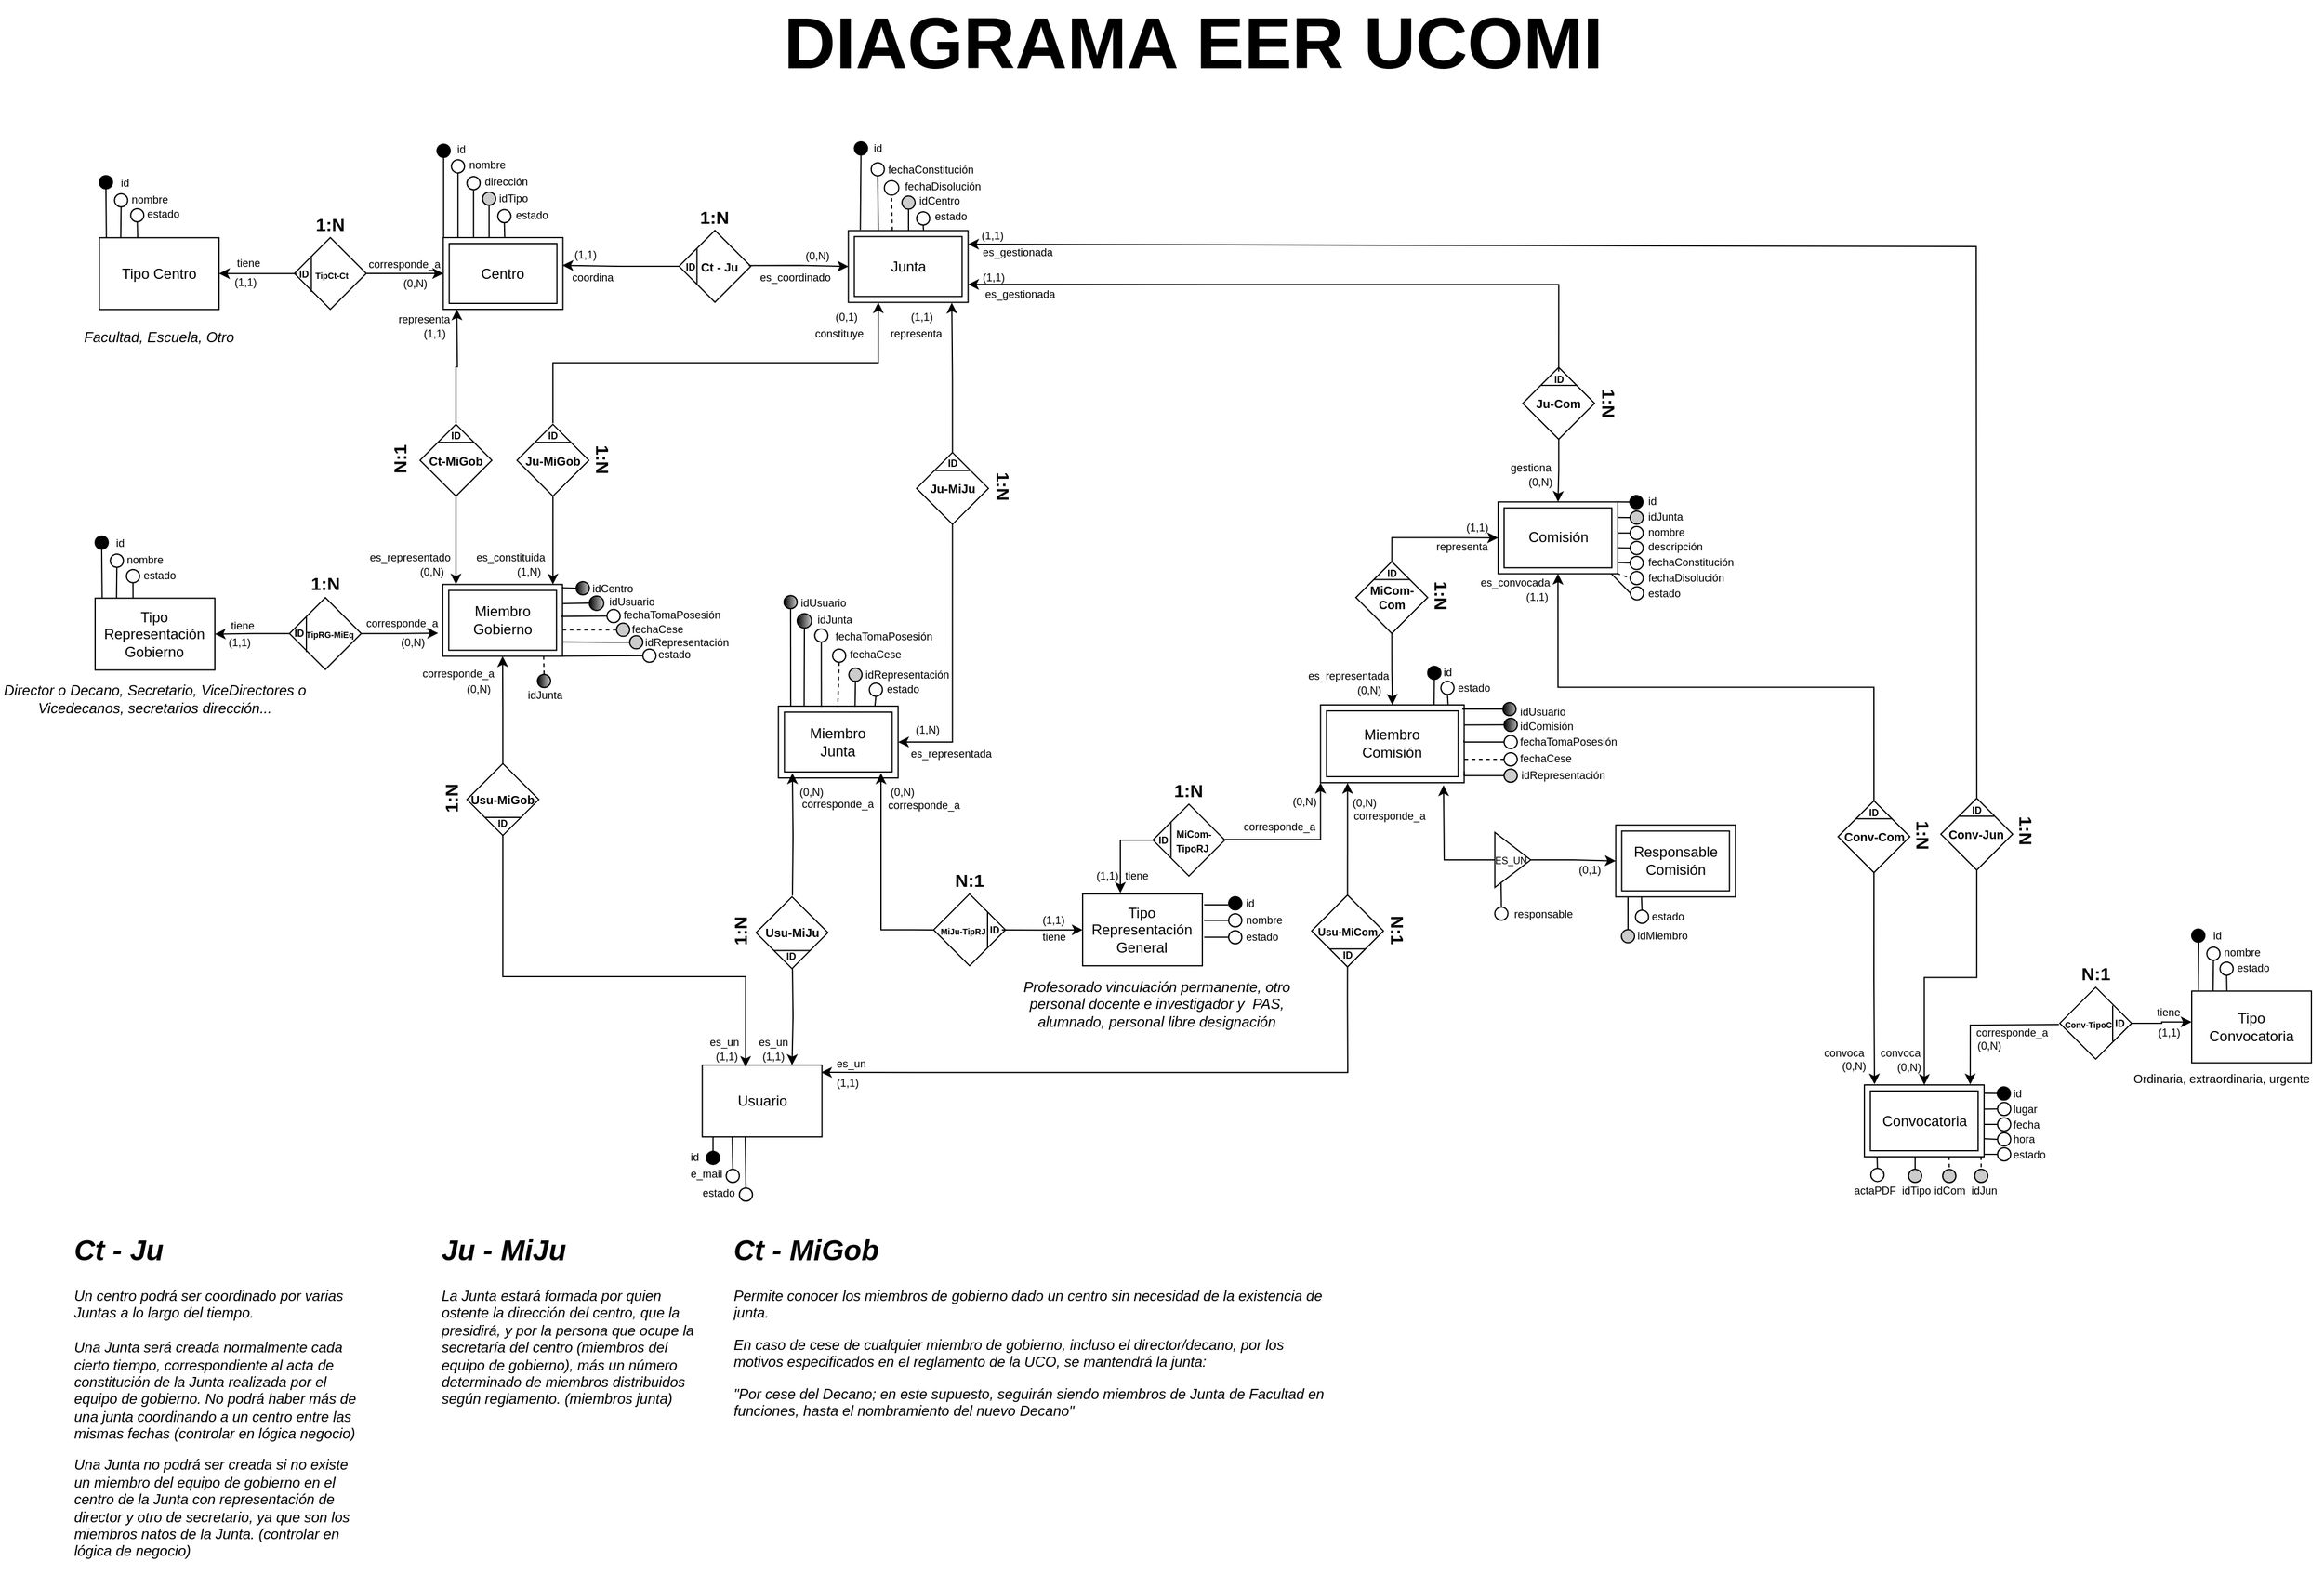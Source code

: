 <mxfile version="21.6.1" type="device">
  <diagram id="R2lEEEUBdFMjLlhIrx00" name="Page-1">
    <mxGraphModel dx="2949" dy="984" grid="1" gridSize="10" guides="1" tooltips="1" connect="1" arrows="1" fold="1" page="1" pageScale="1" pageWidth="980" pageHeight="1390" math="0" shadow="0" extFonts="Permanent Marker^https://fonts.googleapis.com/css?family=Permanent+Marker">
      <root>
        <mxCell id="0" />
        <mxCell id="1" parent="0" />
        <mxCell id="MmX11wm5HvuTR1FrTXqp-2" value="Junta" style="shape=ext;margin=3;double=1;whiteSpace=wrap;html=1;align=center;" parent="1" vertex="1">
          <mxGeometry x="-261.27" y="242.68" width="100" height="60" as="geometry" />
        </mxCell>
        <mxCell id="MmX11wm5HvuTR1FrTXqp-77" value="id" style="text;html=1;strokeColor=none;fillColor=none;align=left;verticalAlign=middle;whiteSpace=wrap;rounded=0;fontSize=9;" parent="1" vertex="1">
          <mxGeometry x="-242.2" y="169.62" width="16.36" height="9.38" as="geometry" />
        </mxCell>
        <mxCell id="MmX11wm5HvuTR1FrTXqp-80" value="" style="endArrow=none;html=1;rounded=0;fontSize=10;entryX=0.1;entryY=-0.012;entryDx=0;entryDy=0;entryPerimeter=0;exitX=0.5;exitY=1;exitDx=0;exitDy=0;" parent="1" source="MmX11wm5HvuTR1FrTXqp-179" target="MmX11wm5HvuTR1FrTXqp-2" edge="1">
          <mxGeometry width="50" height="50" relative="1" as="geometry">
            <mxPoint x="-252.03" y="151.06" as="sourcePoint" />
            <mxPoint x="-251.86" y="207.56" as="targetPoint" />
          </mxGeometry>
        </mxCell>
        <mxCell id="MmX11wm5HvuTR1FrTXqp-179" value="" style="ellipse;whiteSpace=wrap;html=1;aspect=fixed;fillColor=#000000;strokeColor=#000000;fontColor=#000000;" parent="1" vertex="1">
          <mxGeometry x="-256.23" y="168.5" width="11" height="11" as="geometry" />
        </mxCell>
        <mxCell id="MmX11wm5HvuTR1FrTXqp-235" value="Comisión" style="shape=ext;margin=3;double=1;whiteSpace=wrap;html=1;align=center;" parent="1" vertex="1">
          <mxGeometry x="281.55" y="469.38" width="100" height="60" as="geometry" />
        </mxCell>
        <mxCell id="MmX11wm5HvuTR1FrTXqp-239" value="nombre" style="text;html=1;strokeColor=none;fillColor=none;align=left;verticalAlign=middle;whiteSpace=wrap;rounded=0;fontSize=9;" parent="1" vertex="1">
          <mxGeometry x="404.8" y="489.88" width="65" height="10" as="geometry" />
        </mxCell>
        <mxCell id="MmX11wm5HvuTR1FrTXqp-241" value="id" style="text;html=1;strokeColor=none;fillColor=none;align=left;verticalAlign=middle;whiteSpace=wrap;rounded=0;fontSize=9;" parent="1" vertex="1">
          <mxGeometry x="404.8" y="464.0" width="73" height="9.38" as="geometry" />
        </mxCell>
        <mxCell id="MmX11wm5HvuTR1FrTXqp-242" value="" style="endArrow=none;html=1;rounded=0;fontSize=10;exitX=0;exitY=0.5;exitDx=0;exitDy=0;entryX=1;entryY=0.5;entryDx=0;entryDy=0;" parent="1" source="MmX11wm5HvuTR1FrTXqp-254" edge="1">
          <mxGeometry width="50" height="50" relative="1" as="geometry">
            <mxPoint x="371.55" y="424.13" as="sourcePoint" />
            <mxPoint x="381.55" y="482.38" as="targetPoint" />
          </mxGeometry>
        </mxCell>
        <mxCell id="MmX11wm5HvuTR1FrTXqp-244" value="" style="endArrow=none;html=1;rounded=0;fontSize=10;entryX=1;entryY=0.25;entryDx=0;entryDy=0;exitX=0;exitY=0.5;exitDx=0;exitDy=0;" parent="1" source="MmX11wm5HvuTR1FrTXqp-250" edge="1">
          <mxGeometry width="50" height="50" relative="1" as="geometry">
            <mxPoint x="371.55" y="389.38" as="sourcePoint" />
            <mxPoint x="381.55" y="469.38" as="targetPoint" />
          </mxGeometry>
        </mxCell>
        <mxCell id="MmX11wm5HvuTR1FrTXqp-247" value="descripción" style="text;html=1;strokeColor=none;fillColor=none;align=left;verticalAlign=middle;whiteSpace=wrap;rounded=0;fontSize=9;" parent="1" vertex="1">
          <mxGeometry x="404.8" y="500.88" width="65" height="12.5" as="geometry" />
        </mxCell>
        <mxCell id="MmX11wm5HvuTR1FrTXqp-248" value="" style="endArrow=none;html=1;rounded=0;entryX=0;entryY=0.5;entryDx=0;entryDy=0;exitX=1;exitY=0.75;exitDx=0;exitDy=0;" parent="1" target="MmX11wm5HvuTR1FrTXqp-253" edge="1">
          <mxGeometry width="50" height="50" relative="1" as="geometry">
            <mxPoint x="381.55" y="495.38" as="sourcePoint" />
            <mxPoint x="371.55" y="434.63" as="targetPoint" />
          </mxGeometry>
        </mxCell>
        <mxCell id="MmX11wm5HvuTR1FrTXqp-250" value="" style="ellipse;whiteSpace=wrap;html=1;aspect=fixed;fillColor=#000000;strokeColor=#000000;fontColor=#000000;" parent="1" vertex="1">
          <mxGeometry x="391.54" y="464.0" width="11" height="11" as="geometry" />
        </mxCell>
        <mxCell id="MmX11wm5HvuTR1FrTXqp-253" value="" style="ellipse;whiteSpace=wrap;html=1;aspect=fixed;fillColor=#FFFFFF;strokeColor=#000000;fontColor=#000000;" parent="1" vertex="1">
          <mxGeometry x="391.8" y="489.88" width="11" height="11" as="geometry" />
        </mxCell>
        <mxCell id="MmX11wm5HvuTR1FrTXqp-254" value="" style="ellipse;whiteSpace=wrap;html=1;aspect=fixed;fillColor=#CCCCCC;strokeColor=#000000;fontColor=#000000;" parent="1" vertex="1">
          <mxGeometry x="391.8" y="477.0" width="11" height="11" as="geometry" />
        </mxCell>
        <mxCell id="MmX11wm5HvuTR1FrTXqp-260" value="" style="endArrow=none;html=1;rounded=0;entryX=0;entryY=0.5;entryDx=0;entryDy=0;exitX=0.994;exitY=0.84;exitDx=0;exitDy=0;exitPerimeter=0;" parent="1" target="MmX11wm5HvuTR1FrTXqp-261" edge="1">
          <mxGeometry width="50" height="50" relative="1" as="geometry">
            <mxPoint x="380.95" y="507.78" as="sourcePoint" />
            <mxPoint x="371.55" y="448.13" as="targetPoint" />
          </mxGeometry>
        </mxCell>
        <mxCell id="MmX11wm5HvuTR1FrTXqp-261" value="" style="ellipse;whiteSpace=wrap;html=1;aspect=fixed;fillColor=#FFFFFF;strokeColor=#000000;fontColor=#000000;" parent="1" vertex="1">
          <mxGeometry x="391.8" y="502.38" width="11" height="11" as="geometry" />
        </mxCell>
        <mxCell id="MmX11wm5HvuTR1FrTXqp-262" value="fechaConstitución" style="text;html=1;strokeColor=none;fillColor=none;align=left;verticalAlign=middle;whiteSpace=wrap;rounded=0;fontSize=9;" parent="1" vertex="1">
          <mxGeometry x="404.54" y="514.17" width="65" height="12.5" as="geometry" />
        </mxCell>
        <mxCell id="MmX11wm5HvuTR1FrTXqp-272" value="" style="edgeStyle=orthogonalEdgeStyle;rounded=0;orthogonalLoop=1;jettySize=auto;html=1;" parent="1" source="MmX11wm5HvuTR1FrTXqp-263" target="MmX11wm5HvuTR1FrTXqp-235" edge="1">
          <mxGeometry relative="1" as="geometry" />
        </mxCell>
        <mxCell id="MmX11wm5HvuTR1FrTXqp-263" value="Ju-Com" style="shape=rhombus;perimeter=rhombusPerimeter;whiteSpace=wrap;html=1;align=center;fontStyle=1;fontSize=10;" parent="1" vertex="1">
          <mxGeometry x="302.17" y="357" width="60" height="60" as="geometry" />
        </mxCell>
        <mxCell id="MmX11wm5HvuTR1FrTXqp-264" value="1:N" style="text;html=1;strokeColor=none;fillColor=none;align=center;verticalAlign=middle;whiteSpace=wrap;rounded=0;fontSize=15;fontStyle=1;direction=east;flipV=0;flipH=0;rotation=90;" parent="1" vertex="1">
          <mxGeometry x="363.05" y="379.12" width="22.5" height="15.75" as="geometry" />
        </mxCell>
        <mxCell id="MmX11wm5HvuTR1FrTXqp-265" value="" style="endArrow=none;html=1;rounded=0;fontColor=#000000;strokeColor=#000000;exitX=1;exitY=1;exitDx=0;exitDy=0;entryX=0;entryY=1;entryDx=0;entryDy=0;" parent="1" edge="1">
          <mxGeometry width="50" height="50" relative="1" as="geometry">
            <mxPoint x="347.17" y="372" as="sourcePoint" />
            <mxPoint x="317.17" y="372" as="targetPoint" />
          </mxGeometry>
        </mxCell>
        <mxCell id="wt0K1hmHgsjhLcT-p73o-27" style="edgeStyle=orthogonalEdgeStyle;rounded=0;orthogonalLoop=1;jettySize=auto;html=1;exitX=0.5;exitY=0;exitDx=0;exitDy=0;entryX=1;entryY=0.75;entryDx=0;entryDy=0;" parent="1" source="MmX11wm5HvuTR1FrTXqp-266" target="MmX11wm5HvuTR1FrTXqp-2" edge="1">
          <mxGeometry relative="1" as="geometry">
            <mxPoint x="447.98" y="303.06" as="targetPoint" />
          </mxGeometry>
        </mxCell>
        <mxCell id="MmX11wm5HvuTR1FrTXqp-266" value="ID" style="text;html=1;strokeColor=none;fillColor=none;align=center;verticalAlign=middle;whiteSpace=wrap;rounded=0;fontSize=8;fontStyle=1" parent="1" vertex="1">
          <mxGeometry x="326.55" y="360.5" width="11.25" height="12" as="geometry" />
        </mxCell>
        <mxCell id="MmX11wm5HvuTR1FrTXqp-273" value="es_gestionada" style="text;html=1;strokeColor=none;fillColor=none;align=left;verticalAlign=middle;whiteSpace=wrap;rounded=0;fontSize=9;" parent="1" vertex="1">
          <mxGeometry x="-148.8" y="290.18" width="55" height="12.5" as="geometry" />
        </mxCell>
        <mxCell id="MmX11wm5HvuTR1FrTXqp-274" value="gestiona" style="text;html=1;strokeColor=none;fillColor=none;align=left;verticalAlign=middle;whiteSpace=wrap;rounded=0;fontSize=9;" parent="1" vertex="1">
          <mxGeometry x="289.77" y="434.58" width="55" height="12.5" as="geometry" />
        </mxCell>
        <mxCell id="MmX11wm5HvuTR1FrTXqp-275" value="" style="endArrow=none;html=1;rounded=0;entryX=0;entryY=0.5;entryDx=0;entryDy=0;exitX=1.001;exitY=0.843;exitDx=0;exitDy=0;exitPerimeter=0;" parent="1" source="MmX11wm5HvuTR1FrTXqp-235" target="MmX11wm5HvuTR1FrTXqp-276" edge="1">
          <mxGeometry width="50" height="50" relative="1" as="geometry">
            <mxPoint x="381.55" y="522.38" as="sourcePoint" />
            <mxPoint x="370.46" y="533" as="targetPoint" />
          </mxGeometry>
        </mxCell>
        <mxCell id="MmX11wm5HvuTR1FrTXqp-276" value="" style="ellipse;whiteSpace=wrap;html=1;aspect=fixed;fillColor=#FFFFFF;strokeColor=#000000;fontColor=#000000;" parent="1" vertex="1">
          <mxGeometry x="391.8" y="514.92" width="11" height="11" as="geometry" />
        </mxCell>
        <mxCell id="MmX11wm5HvuTR1FrTXqp-277" value="idJunta" style="text;html=1;strokeColor=none;fillColor=none;align=left;verticalAlign=middle;whiteSpace=wrap;rounded=0;fontSize=9;" parent="1" vertex="1">
          <mxGeometry x="404.8" y="475.5" width="65" height="12.5" as="geometry" />
        </mxCell>
        <mxCell id="MmX11wm5HvuTR1FrTXqp-278" value="Convocatoria" style="shape=ext;margin=3;double=1;whiteSpace=wrap;html=1;align=center;" parent="1" vertex="1">
          <mxGeometry x="587.55" y="956.51" width="100" height="60" as="geometry" />
        </mxCell>
        <mxCell id="MmX11wm5HvuTR1FrTXqp-279" value="lugar" style="text;html=1;strokeColor=none;fillColor=none;align=left;verticalAlign=middle;whiteSpace=wrap;rounded=0;fontSize=9;" parent="1" vertex="1">
          <mxGeometry x="709.8" y="971.51" width="65" height="10" as="geometry" />
        </mxCell>
        <mxCell id="MmX11wm5HvuTR1FrTXqp-280" value="id" style="text;html=1;strokeColor=none;fillColor=none;align=left;verticalAlign=middle;whiteSpace=wrap;rounded=0;fontSize=9;" parent="1" vertex="1">
          <mxGeometry x="709.8" y="959.13" width="73" height="9.38" as="geometry" />
        </mxCell>
        <mxCell id="MmX11wm5HvuTR1FrTXqp-281" value="" style="endArrow=none;html=1;rounded=0;fontSize=10;exitX=0;exitY=0.5;exitDx=0;exitDy=0;entryX=0.998;entryY=0.338;entryDx=0;entryDy=0;entryPerimeter=0;" parent="1" source="MmX11wm5HvuTR1FrTXqp-287" target="MmX11wm5HvuTR1FrTXqp-278" edge="1">
          <mxGeometry width="50" height="50" relative="1" as="geometry">
            <mxPoint x="677.55" y="920.26" as="sourcePoint" />
            <mxPoint x="687.55" y="978.51" as="targetPoint" />
          </mxGeometry>
        </mxCell>
        <mxCell id="MmX11wm5HvuTR1FrTXqp-282" value="" style="endArrow=none;html=1;rounded=0;fontSize=10;entryX=1;entryY=0.25;entryDx=0;entryDy=0;exitX=0;exitY=0.5;exitDx=0;exitDy=0;" parent="1" source="MmX11wm5HvuTR1FrTXqp-285" edge="1">
          <mxGeometry width="50" height="50" relative="1" as="geometry">
            <mxPoint x="677.55" y="883.51" as="sourcePoint" />
            <mxPoint x="687.55" y="963.51" as="targetPoint" />
          </mxGeometry>
        </mxCell>
        <mxCell id="MmX11wm5HvuTR1FrTXqp-283" value="fecha" style="text;html=1;strokeColor=none;fillColor=none;align=left;verticalAlign=middle;whiteSpace=wrap;rounded=0;fontSize=9;" parent="1" vertex="1">
          <mxGeometry x="709.54" y="983.51" width="65" height="12.5" as="geometry" />
        </mxCell>
        <mxCell id="MmX11wm5HvuTR1FrTXqp-284" value="" style="endArrow=none;html=1;rounded=0;entryX=0;entryY=0.5;entryDx=0;entryDy=0;exitX=1.002;exitY=0.549;exitDx=0;exitDy=0;exitPerimeter=0;" parent="1" source="MmX11wm5HvuTR1FrTXqp-278" target="MmX11wm5HvuTR1FrTXqp-286" edge="1">
          <mxGeometry width="50" height="50" relative="1" as="geometry">
            <mxPoint x="687.55" y="993.51" as="sourcePoint" />
            <mxPoint x="677.55" y="932.76" as="targetPoint" />
          </mxGeometry>
        </mxCell>
        <mxCell id="MmX11wm5HvuTR1FrTXqp-285" value="" style="ellipse;whiteSpace=wrap;html=1;aspect=fixed;fillColor=#000000;strokeColor=#000000;fontColor=#000000;" parent="1" vertex="1">
          <mxGeometry x="698.54" y="958.13" width="11" height="11" as="geometry" />
        </mxCell>
        <mxCell id="MmX11wm5HvuTR1FrTXqp-286" value="" style="ellipse;whiteSpace=wrap;html=1;aspect=fixed;fillColor=#FFFFFF;strokeColor=#000000;fontColor=#000000;" parent="1" vertex="1">
          <mxGeometry x="698.8" y="984.01" width="11" height="11" as="geometry" />
        </mxCell>
        <mxCell id="MmX11wm5HvuTR1FrTXqp-287" value="" style="ellipse;whiteSpace=wrap;html=1;aspect=fixed;fillColor=#FFFFFF;strokeColor=#000000;fontColor=#000000;" parent="1" vertex="1">
          <mxGeometry x="698.8" y="971.13" width="11" height="11" as="geometry" />
        </mxCell>
        <mxCell id="MmX11wm5HvuTR1FrTXqp-288" value="" style="endArrow=none;html=1;rounded=0;entryX=0;entryY=0.5;entryDx=0;entryDy=0;exitX=1;exitY=0.75;exitDx=0;exitDy=0;" parent="1" source="MmX11wm5HvuTR1FrTXqp-278" target="MmX11wm5HvuTR1FrTXqp-289" edge="1">
          <mxGeometry width="50" height="50" relative="1" as="geometry">
            <mxPoint x="687.55" y="1008.01" as="sourcePoint" />
            <mxPoint x="677.55" y="947.26" as="targetPoint" />
          </mxGeometry>
        </mxCell>
        <mxCell id="MmX11wm5HvuTR1FrTXqp-289" value="" style="ellipse;whiteSpace=wrap;html=1;aspect=fixed;fillColor=#FFFFFF;strokeColor=#000000;fontColor=#000000;" parent="1" vertex="1">
          <mxGeometry x="698.8" y="996.51" width="11" height="11" as="geometry" />
        </mxCell>
        <mxCell id="MmX11wm5HvuTR1FrTXqp-290" value="hora" style="text;html=1;strokeColor=none;fillColor=none;align=left;verticalAlign=middle;whiteSpace=wrap;rounded=0;fontSize=9;" parent="1" vertex="1">
          <mxGeometry x="709.8" y="996.01" width="65" height="12.5" as="geometry" />
        </mxCell>
        <mxCell id="Ey-6C_wnQBlg7w_FSqS6-69" style="edgeStyle=orthogonalEdgeStyle;rounded=0;orthogonalLoop=1;jettySize=auto;html=1;exitX=0.5;exitY=1;exitDx=0;exitDy=0;" parent="1" source="MmX11wm5HvuTR1FrTXqp-292" edge="1">
          <mxGeometry relative="1" as="geometry">
            <mxPoint x="595.97" y="956.06" as="targetPoint" />
            <Array as="points">
              <mxPoint x="595.97" y="868.06" />
              <mxPoint x="595.97" y="956.06" />
            </Array>
          </mxGeometry>
        </mxCell>
        <mxCell id="Ey-6C_wnQBlg7w_FSqS6-75" style="edgeStyle=orthogonalEdgeStyle;rounded=0;orthogonalLoop=1;jettySize=auto;html=1;exitX=0.5;exitY=0;exitDx=0;exitDy=0;entryX=0.5;entryY=1;entryDx=0;entryDy=0;" parent="1" source="MmX11wm5HvuTR1FrTXqp-292" target="MmX11wm5HvuTR1FrTXqp-235" edge="1">
          <mxGeometry relative="1" as="geometry" />
        </mxCell>
        <mxCell id="MmX11wm5HvuTR1FrTXqp-292" value="Conv-Com" style="shape=rhombus;perimeter=rhombusPerimeter;whiteSpace=wrap;html=1;align=center;fontStyle=1;fontSize=10;" parent="1" vertex="1">
          <mxGeometry x="565.54" y="719.12" width="60" height="60" as="geometry" />
        </mxCell>
        <mxCell id="MmX11wm5HvuTR1FrTXqp-293" value="1:N" style="text;html=1;strokeColor=none;fillColor=none;align=center;verticalAlign=middle;whiteSpace=wrap;rounded=0;fontSize=15;fontStyle=1;rotation=90;" parent="1" vertex="1">
          <mxGeometry x="625.54" y="739.37" width="22.5" height="15.75" as="geometry" />
        </mxCell>
        <mxCell id="MmX11wm5HvuTR1FrTXqp-294" value="" style="endArrow=none;html=1;rounded=0;fontColor=#000000;strokeColor=#000000;exitX=1;exitY=1;exitDx=0;exitDy=0;entryX=0;entryY=1;entryDx=0;entryDy=0;" parent="1" edge="1">
          <mxGeometry width="50" height="50" relative="1" as="geometry">
            <mxPoint x="610.54" y="734.12" as="sourcePoint" />
            <mxPoint x="580.54" y="734.12" as="targetPoint" />
          </mxGeometry>
        </mxCell>
        <mxCell id="MmX11wm5HvuTR1FrTXqp-295" value="ID" style="text;html=1;strokeColor=none;fillColor=none;align=center;verticalAlign=middle;whiteSpace=wrap;rounded=0;fontSize=8;fontStyle=1" parent="1" vertex="1">
          <mxGeometry x="589.92" y="722.62" width="11.25" height="12" as="geometry" />
        </mxCell>
        <mxCell id="MmX11wm5HvuTR1FrTXqp-296" value="convoca" style="text;html=1;strokeColor=none;fillColor=none;align=left;verticalAlign=middle;whiteSpace=wrap;rounded=0;fontSize=9;" parent="1" vertex="1">
          <mxGeometry x="551.91" y="924.19" width="55" height="12.5" as="geometry" />
        </mxCell>
        <mxCell id="MmX11wm5HvuTR1FrTXqp-297" value="" style="endArrow=none;html=1;rounded=0;entryX=0.5;entryY=0;entryDx=0;entryDy=0;exitX=0.797;exitY=0.998;exitDx=0;exitDy=0;exitPerimeter=0;dashed=1;" parent="1" edge="1">
          <mxGeometry width="50" height="50" relative="1" as="geometry">
            <mxPoint x="658.25" y="1016.39" as="sourcePoint" />
            <mxPoint x="658.46" y="1027.13" as="targetPoint" />
          </mxGeometry>
        </mxCell>
        <mxCell id="MmX11wm5HvuTR1FrTXqp-298" value="" style="ellipse;whiteSpace=wrap;html=1;aspect=fixed;fillColor=#CCCCCC;strokeColor=#000000;fontColor=#000000;" parent="1" vertex="1">
          <mxGeometry x="652.96" y="1027.13" width="11" height="11" as="geometry" />
        </mxCell>
        <mxCell id="MmX11wm5HvuTR1FrTXqp-299" value="idCom" style="text;html=1;strokeColor=none;fillColor=none;align=left;verticalAlign=middle;whiteSpace=wrap;rounded=0;fontSize=9;" parent="1" vertex="1">
          <mxGeometry x="644.17" y="1039.13" width="30.25" height="12.5" as="geometry" />
        </mxCell>
        <mxCell id="MmX11wm5HvuTR1FrTXqp-301" value="es_convocada" style="text;html=1;strokeColor=none;fillColor=none;align=left;verticalAlign=middle;whiteSpace=wrap;rounded=0;fontSize=9;" parent="1" vertex="1">
          <mxGeometry x="264.79" y="531" width="55" height="12.5" as="geometry" />
        </mxCell>
        <mxCell id="MmX11wm5HvuTR1FrTXqp-302" value="(1,1)" style="text;html=1;strokeColor=none;fillColor=none;align=left;verticalAlign=middle;whiteSpace=wrap;rounded=0;fontSize=9;" parent="1" vertex="1">
          <mxGeometry x="-150.52" y="275.25" width="25.5" height="12.5" as="geometry" />
        </mxCell>
        <mxCell id="MmX11wm5HvuTR1FrTXqp-303" value="(0,N)" style="text;html=1;strokeColor=none;fillColor=none;align=left;verticalAlign=middle;whiteSpace=wrap;rounded=0;fontSize=9;" parent="1" vertex="1">
          <mxGeometry x="305.33" y="447.08" width="25.5" height="12.5" as="geometry" />
        </mxCell>
        <mxCell id="MmX11wm5HvuTR1FrTXqp-304" value="(1,1)" style="text;html=1;strokeColor=none;fillColor=none;align=left;verticalAlign=middle;whiteSpace=wrap;rounded=0;fontSize=9;" parent="1" vertex="1">
          <mxGeometry x="303.33" y="542.74" width="25.5" height="12.5" as="geometry" />
        </mxCell>
        <mxCell id="MmX11wm5HvuTR1FrTXqp-305" value="(0,N)" style="text;html=1;strokeColor=none;fillColor=none;align=left;verticalAlign=middle;whiteSpace=wrap;rounded=0;fontSize=9;" parent="1" vertex="1">
          <mxGeometry x="567.42" y="934.63" width="25.5" height="12.5" as="geometry" />
        </mxCell>
        <mxCell id="MmX11wm5HvuTR1FrTXqp-306" style="edgeStyle=none;rounded=0;orthogonalLoop=1;jettySize=auto;html=1;exitX=0.5;exitY=0;exitDx=0;exitDy=0;endArrow=none;endFill=0;entryX=0.75;entryY=1;entryDx=0;entryDy=0;" parent="1" source="MmX11wm5HvuTR1FrTXqp-307" edge="1">
          <mxGeometry relative="1" as="geometry">
            <mxPoint x="629.92" y="1016.51" as="targetPoint" />
          </mxGeometry>
        </mxCell>
        <mxCell id="MmX11wm5HvuTR1FrTXqp-307" value="" style="ellipse;whiteSpace=wrap;html=1;aspect=fixed;fillColor=#CCCCCC;strokeColor=#000000;fontColor=#000000;" parent="1" vertex="1">
          <mxGeometry x="624.42" y="1027.01" width="11" height="11" as="geometry" />
        </mxCell>
        <mxCell id="MmX11wm5HvuTR1FrTXqp-308" value="idTipo" style="text;html=1;strokeColor=none;fillColor=none;align=left;verticalAlign=middle;whiteSpace=wrap;rounded=0;fontSize=9;" parent="1" vertex="1">
          <mxGeometry x="617.17" y="1040.13" width="22.74" height="8.75" as="geometry" />
        </mxCell>
        <mxCell id="Ey-6C_wnQBlg7w_FSqS6-76" style="edgeStyle=orthogonalEdgeStyle;rounded=0;orthogonalLoop=1;jettySize=auto;html=1;exitX=0.5;exitY=1;exitDx=0;exitDy=0;" parent="1" source="MmX11wm5HvuTR1FrTXqp-315" target="MmX11wm5HvuTR1FrTXqp-278" edge="1">
          <mxGeometry relative="1" as="geometry" />
        </mxCell>
        <mxCell id="MmX11wm5HvuTR1FrTXqp-315" value="Conv-Jun" style="shape=rhombus;perimeter=rhombusPerimeter;whiteSpace=wrap;html=1;align=center;fontStyle=1;fontSize=10;" parent="1" vertex="1">
          <mxGeometry x="651.42" y="717" width="60" height="60" as="geometry" />
        </mxCell>
        <mxCell id="MmX11wm5HvuTR1FrTXqp-316" value="1:N" style="text;html=1;strokeColor=none;fillColor=none;align=center;verticalAlign=middle;whiteSpace=wrap;rounded=0;fontSize=15;fontStyle=1;rotation=90;" parent="1" vertex="1">
          <mxGeometry x="711.42" y="736.5" width="22.5" height="15.75" as="geometry" />
        </mxCell>
        <mxCell id="MmX11wm5HvuTR1FrTXqp-317" value="" style="endArrow=none;html=1;rounded=0;fontColor=#000000;strokeColor=#000000;exitX=1;exitY=1;exitDx=0;exitDy=0;entryX=0;entryY=1;entryDx=0;entryDy=0;" parent="1" edge="1">
          <mxGeometry width="50" height="50" relative="1" as="geometry">
            <mxPoint x="696.42" y="732" as="sourcePoint" />
            <mxPoint x="666.42" y="732" as="targetPoint" />
          </mxGeometry>
        </mxCell>
        <mxCell id="MmX11wm5HvuTR1FrTXqp-318" value="ID" style="text;html=1;strokeColor=none;fillColor=none;align=center;verticalAlign=middle;whiteSpace=wrap;rounded=0;fontSize=8;fontStyle=1" parent="1" vertex="1">
          <mxGeometry x="675.8" y="720.5" width="11.25" height="12" as="geometry" />
        </mxCell>
        <mxCell id="MmX11wm5HvuTR1FrTXqp-324" value="" style="endArrow=classic;html=1;rounded=0;entryX=1;entryY=0.5;entryDx=0;entryDy=0;exitX=0.5;exitY=0;exitDx=0;exitDy=0;" parent="1" source="MmX11wm5HvuTR1FrTXqp-315" edge="1">
          <mxGeometry width="50" height="50" relative="1" as="geometry">
            <mxPoint x="785.42" y="697.35" as="sourcePoint" />
            <mxPoint x="-161.27" y="254.03" as="targetPoint" />
            <Array as="points">
              <mxPoint x="680.97" y="256.06" />
            </Array>
          </mxGeometry>
        </mxCell>
        <mxCell id="MmX11wm5HvuTR1FrTXqp-326" value="(0,N)" style="text;html=1;strokeColor=none;fillColor=none;align=left;verticalAlign=middle;whiteSpace=wrap;rounded=0;fontSize=9;" parent="1" vertex="1">
          <mxGeometry x="-299.48" y="258.06" width="25.5" height="12.5" as="geometry" />
        </mxCell>
        <mxCell id="MmX11wm5HvuTR1FrTXqp-328" value="es_coordinado" style="text;html=1;strokeColor=none;fillColor=none;align=left;verticalAlign=middle;whiteSpace=wrap;rounded=0;fontSize=9;" parent="1" vertex="1">
          <mxGeometry x="-336.84" y="275.68" width="55" height="12.5" as="geometry" />
        </mxCell>
        <mxCell id="MmX11wm5HvuTR1FrTXqp-333" value="" style="endArrow=none;html=1;rounded=0;entryX=0.5;entryY=0;entryDx=0;entryDy=0;exitX=0.797;exitY=0.998;exitDx=0;exitDy=0;exitPerimeter=0;dashed=1;" parent="1" edge="1">
          <mxGeometry width="50" height="50" relative="1" as="geometry">
            <mxPoint x="684.96" y="1016.27" as="sourcePoint" />
            <mxPoint x="685.17" y="1027.01" as="targetPoint" />
          </mxGeometry>
        </mxCell>
        <mxCell id="MmX11wm5HvuTR1FrTXqp-334" value="" style="ellipse;whiteSpace=wrap;html=1;aspect=fixed;fillColor=#CCCCCC;strokeColor=#000000;fontColor=#000000;" parent="1" vertex="1">
          <mxGeometry x="679.67" y="1027.01" width="11" height="11" as="geometry" />
        </mxCell>
        <mxCell id="MmX11wm5HvuTR1FrTXqp-336" value="idJun" style="text;html=1;strokeColor=none;fillColor=none;align=left;verticalAlign=middle;whiteSpace=wrap;rounded=0;fontSize=9;" parent="1" vertex="1">
          <mxGeometry x="675.42" y="1039.13" width="30.25" height="12.5" as="geometry" />
        </mxCell>
        <mxCell id="MmX11wm5HvuTR1FrTXqp-347" value="Miembro&lt;br&gt;Junta" style="shape=ext;margin=3;double=1;whiteSpace=wrap;html=1;align=center;" parent="1" vertex="1">
          <mxGeometry x="-319.71" y="640.04" width="100" height="60" as="geometry" />
        </mxCell>
        <mxCell id="MmX11wm5HvuTR1FrTXqp-397" value="Usuario" style="whiteSpace=wrap;html=1;align=center;" parent="1" vertex="1">
          <mxGeometry x="-383.31" y="939.94" width="100" height="60" as="geometry" />
        </mxCell>
        <mxCell id="MmX11wm5HvuTR1FrTXqp-398" value="e_mail" style="text;html=1;strokeColor=none;fillColor=none;align=left;verticalAlign=middle;whiteSpace=wrap;rounded=0;fontSize=9;fontColor=#000000;" parent="1" vertex="1">
          <mxGeometry x="-395.35" y="1024.69" width="42.25" height="12.5" as="geometry" />
        </mxCell>
        <mxCell id="MmX11wm5HvuTR1FrTXqp-399" value="estado" style="text;html=1;strokeColor=none;fillColor=none;align=left;verticalAlign=middle;whiteSpace=wrap;rounded=0;fontSize=9;fontColor=#000000;" parent="1" vertex="1">
          <mxGeometry x="-385.48" y="1038.88" width="86" height="15.5" as="geometry" />
        </mxCell>
        <mxCell id="MmX11wm5HvuTR1FrTXqp-400" value="" style="endArrow=none;html=1;rounded=0;fontSize=10;exitX=0.25;exitY=1;exitDx=0;exitDy=0;strokeColor=#000000;fontColor=#000000;entryX=0.889;entryY=0.141;entryDx=0;entryDy=0;entryPerimeter=0;" parent="1" source="MmX11wm5HvuTR1FrTXqp-397" target="MmX11wm5HvuTR1FrTXqp-398" edge="1">
          <mxGeometry width="50" height="50" relative="1" as="geometry">
            <mxPoint x="-333.31" y="1070.94" as="sourcePoint" />
            <mxPoint x="-358" y="1020" as="targetPoint" />
          </mxGeometry>
        </mxCell>
        <mxCell id="MmX11wm5HvuTR1FrTXqp-406" value="id" style="text;html=1;strokeColor=none;fillColor=none;align=left;verticalAlign=middle;whiteSpace=wrap;rounded=0;fontSize=9;fontColor=#000000;" parent="1" vertex="1">
          <mxGeometry x="-395.35" y="1010.44" width="45.25" height="12.5" as="geometry" />
        </mxCell>
        <mxCell id="MmX11wm5HvuTR1FrTXqp-407" value="" style="endArrow=none;html=1;rounded=0;fontColor=#000000;strokeColor=#000000;entryX=0.5;entryY=0;entryDx=0;entryDy=0;exitX=0.09;exitY=1.001;exitDx=0;exitDy=0;exitPerimeter=0;" parent="1" source="MmX11wm5HvuTR1FrTXqp-397" target="MmX11wm5HvuTR1FrTXqp-410" edge="1">
          <mxGeometry width="50" height="50" relative="1" as="geometry">
            <mxPoint x="-358.31" y="1070.94" as="sourcePoint" />
            <mxPoint x="-309.81" y="907.44" as="targetPoint" />
          </mxGeometry>
        </mxCell>
        <mxCell id="MmX11wm5HvuTR1FrTXqp-408" value="" style="ellipse;whiteSpace=wrap;html=1;aspect=fixed;fillColor=#FFFFFF;strokeColor=#000000;fontColor=#000000;" parent="1" vertex="1">
          <mxGeometry x="-352.35" y="1042.63" width="11" height="11" as="geometry" />
        </mxCell>
        <mxCell id="MmX11wm5HvuTR1FrTXqp-409" value="" style="ellipse;whiteSpace=wrap;html=1;aspect=fixed;fillColor=#FFFFFF;strokeColor=#000000;fontColor=#000000;" parent="1" vertex="1">
          <mxGeometry x="-363.35" y="1027.01" width="11" height="11" as="geometry" />
        </mxCell>
        <mxCell id="MmX11wm5HvuTR1FrTXqp-410" value="" style="ellipse;whiteSpace=wrap;html=1;aspect=fixed;fillColor=#000000;strokeColor=#000000;fontColor=#000000;" parent="1" vertex="1">
          <mxGeometry x="-379.81" y="1011.94" width="11" height="11" as="geometry" />
        </mxCell>
        <mxCell id="MmX11wm5HvuTR1FrTXqp-412" value="" style="endArrow=none;html=1;rounded=0;fontSize=10;entryX=0.5;entryY=0;entryDx=0;entryDy=0;exitX=0.359;exitY=0.996;exitDx=0;exitDy=0;strokeColor=#000000;fontColor=#000000;exitPerimeter=0;" parent="1" source="MmX11wm5HvuTR1FrTXqp-397" target="MmX11wm5HvuTR1FrTXqp-408" edge="1">
          <mxGeometry width="50" height="50" relative="1" as="geometry">
            <mxPoint x="-323.31" y="1009.94" as="sourcePoint" />
            <mxPoint x="-323.31" y="1047.19" as="targetPoint" />
          </mxGeometry>
        </mxCell>
        <mxCell id="yooLV80YAIJDi9W8emZc-13" style="edgeStyle=orthogonalEdgeStyle;rounded=0;orthogonalLoop=1;jettySize=auto;html=1;exitX=0.5;exitY=0;exitDx=0;exitDy=0;entryX=0.864;entryY=1.005;entryDx=0;entryDy=0;entryPerimeter=0;" parent="1" source="MmX11wm5HvuTR1FrTXqp-569" target="MmX11wm5HvuTR1FrTXqp-2" edge="1">
          <mxGeometry relative="1" as="geometry" />
        </mxCell>
        <mxCell id="wt0K1hmHgsjhLcT-p73o-60" style="edgeStyle=orthogonalEdgeStyle;rounded=0;orthogonalLoop=1;jettySize=auto;html=1;exitX=0.5;exitY=1;exitDx=0;exitDy=0;entryX=1;entryY=0.5;entryDx=0;entryDy=0;" parent="1" source="MmX11wm5HvuTR1FrTXqp-569" target="MmX11wm5HvuTR1FrTXqp-347" edge="1">
          <mxGeometry relative="1" as="geometry" />
        </mxCell>
        <mxCell id="MmX11wm5HvuTR1FrTXqp-569" value="Ju-MiJu" style="shape=rhombus;perimeter=rhombusPerimeter;whiteSpace=wrap;html=1;align=center;fontStyle=1;fontSize=10;" parent="1" vertex="1">
          <mxGeometry x="-204.28" y="428.08" width="60" height="60" as="geometry" />
        </mxCell>
        <mxCell id="MmX11wm5HvuTR1FrTXqp-571" value="ID" style="text;html=1;strokeColor=none;fillColor=none;align=center;verticalAlign=middle;whiteSpace=wrap;rounded=0;fontSize=8;fontStyle=1" parent="1" vertex="1">
          <mxGeometry x="-180.5" y="427.08" width="12.43" height="20" as="geometry" />
        </mxCell>
        <mxCell id="MmX11wm5HvuTR1FrTXqp-572" value="" style="endArrow=none;html=1;rounded=0;exitX=1;exitY=0;exitDx=0;exitDy=0;entryX=0;entryY=0;entryDx=0;entryDy=0;" parent="1" source="MmX11wm5HvuTR1FrTXqp-569" target="MmX11wm5HvuTR1FrTXqp-569" edge="1">
          <mxGeometry width="50" height="50" relative="1" as="geometry">
            <mxPoint x="-294.28" y="448.45" as="sourcePoint" />
            <mxPoint x="-244.28" y="398.45" as="targetPoint" />
          </mxGeometry>
        </mxCell>
        <mxCell id="MmX11wm5HvuTR1FrTXqp-689" value="Responsable&lt;br&gt;Comisión" style="shape=ext;margin=3;double=1;whiteSpace=wrap;html=1;align=center;" parent="1" vertex="1">
          <mxGeometry x="379.8" y="739.37" width="100" height="60" as="geometry" />
        </mxCell>
        <mxCell id="MmX11wm5HvuTR1FrTXqp-694" value="fechaTomaPosesión" style="text;html=1;strokeColor=none;fillColor=none;align=left;verticalAlign=middle;whiteSpace=wrap;rounded=0;fontSize=9;" parent="1" vertex="1">
          <mxGeometry x="297.54" y="664.24" width="65" height="12.5" as="geometry" />
        </mxCell>
        <mxCell id="MmX11wm5HvuTR1FrTXqp-695" value="" style="ellipse;whiteSpace=wrap;html=1;aspect=fixed;fillColor=#FFFFFF;strokeColor=#000000;fontColor=#000000;" parent="1" vertex="1">
          <mxGeometry x="286.54" y="664.5" width="11" height="11" as="geometry" />
        </mxCell>
        <mxCell id="MmX11wm5HvuTR1FrTXqp-696" value="" style="ellipse;whiteSpace=wrap;html=1;aspect=fixed;fillColor=#FFFFFF;strokeColor=#000000;fontColor=#000000;" parent="1" vertex="1">
          <mxGeometry x="286.54" y="679.0" width="11" height="11" as="geometry" />
        </mxCell>
        <mxCell id="MmX11wm5HvuTR1FrTXqp-697" value="fechaCese" style="text;html=1;strokeColor=none;fillColor=none;align=left;verticalAlign=middle;whiteSpace=wrap;rounded=0;fontSize=9;" parent="1" vertex="1">
          <mxGeometry x="298.25" y="677.5" width="45.06" height="12.5" as="geometry" />
        </mxCell>
        <mxCell id="MmX11wm5HvuTR1FrTXqp-712" style="edgeStyle=orthogonalEdgeStyle;rounded=0;orthogonalLoop=1;jettySize=auto;html=1;exitX=1;exitY=0.5;exitDx=0;exitDy=0;entryX=0;entryY=0.5;entryDx=0;entryDy=0;" parent="1" source="MmX11wm5HvuTR1FrTXqp-706" target="MmX11wm5HvuTR1FrTXqp-689" edge="1">
          <mxGeometry relative="1" as="geometry" />
        </mxCell>
        <mxCell id="MmX11wm5HvuTR1FrTXqp-706" value="" style="triangle;whiteSpace=wrap;html=1;rotation=-90;direction=south;" parent="1" vertex="1">
          <mxGeometry x="270.8" y="753.51" width="46" height="30" as="geometry" />
        </mxCell>
        <mxCell id="yooLV80YAIJDi9W8emZc-42" value="" style="edgeStyle=orthogonalEdgeStyle;rounded=0;orthogonalLoop=1;jettySize=auto;html=1;exitX=0;exitY=0.5;exitDx=0;exitDy=0;" parent="1" source="MmX11wm5HvuTR1FrTXqp-706" edge="1">
          <mxGeometry relative="1" as="geometry">
            <mxPoint x="310.91" y="672" as="sourcePoint" />
            <mxPoint x="235.97" y="706.06" as="targetPoint" />
          </mxGeometry>
        </mxCell>
        <mxCell id="MmX11wm5HvuTR1FrTXqp-707" value="ES_UN" style="text;html=1;strokeColor=none;fillColor=none;align=center;verticalAlign=middle;whiteSpace=wrap;rounded=0;fontSize=8;direction=south;" parent="1" vertex="1">
          <mxGeometry x="287.425" y="754.255" width="10.75" height="30" as="geometry" />
        </mxCell>
        <mxCell id="yooLV80YAIJDi9W8emZc-2" value="Miembro&lt;br&gt;Comisión" style="shape=ext;margin=3;double=1;whiteSpace=wrap;html=1;align=center;" parent="1" vertex="1">
          <mxGeometry x="133.2" y="638.98" width="120" height="65" as="geometry" />
        </mxCell>
        <mxCell id="yooLV80YAIJDi9W8emZc-31" style="edgeStyle=orthogonalEdgeStyle;rounded=0;orthogonalLoop=1;jettySize=auto;html=1;exitX=0.5;exitY=1;exitDx=0;exitDy=0;entryX=0.5;entryY=0;entryDx=0;entryDy=0;" parent="1" source="yooLV80YAIJDi9W8emZc-15" target="yooLV80YAIJDi9W8emZc-2" edge="1">
          <mxGeometry relative="1" as="geometry" />
        </mxCell>
        <mxCell id="yooLV80YAIJDi9W8emZc-34" style="edgeStyle=orthogonalEdgeStyle;rounded=0;orthogonalLoop=1;jettySize=auto;html=1;exitX=0.5;exitY=0;exitDx=0;exitDy=0;entryX=0;entryY=0.5;entryDx=0;entryDy=0;startArrow=none;" parent="1" source="yooLV80YAIJDi9W8emZc-15" target="MmX11wm5HvuTR1FrTXqp-235" edge="1">
          <mxGeometry relative="1" as="geometry" />
        </mxCell>
        <mxCell id="yooLV80YAIJDi9W8emZc-15" value="MiCom-&lt;br&gt;Com" style="shape=rhombus;perimeter=rhombusPerimeter;whiteSpace=wrap;html=1;align=center;fontStyle=1;fontSize=10;" parent="1" vertex="1">
          <mxGeometry x="162.75" y="519.25" width="60" height="60" as="geometry" />
        </mxCell>
        <mxCell id="yooLV80YAIJDi9W8emZc-17" value="ID" style="text;html=1;strokeColor=none;fillColor=none;align=center;verticalAlign=middle;whiteSpace=wrap;rounded=0;fontSize=8;fontStyle=1" parent="1" vertex="1">
          <mxGeometry x="186.54" y="519.25" width="12.43" height="20" as="geometry" />
        </mxCell>
        <mxCell id="yooLV80YAIJDi9W8emZc-18" value="" style="endArrow=none;html=1;rounded=0;exitX=1;exitY=0;exitDx=0;exitDy=0;entryX=0;entryY=0;entryDx=0;entryDy=0;" parent="1" source="yooLV80YAIJDi9W8emZc-15" target="yooLV80YAIJDi9W8emZc-15" edge="1">
          <mxGeometry width="50" height="50" relative="1" as="geometry">
            <mxPoint x="72.75" y="539.62" as="sourcePoint" />
            <mxPoint x="122.75" y="489.62" as="targetPoint" />
          </mxGeometry>
        </mxCell>
        <mxCell id="yooLV80YAIJDi9W8emZc-27" style="edgeStyle=orthogonalEdgeStyle;rounded=0;orthogonalLoop=1;jettySize=auto;html=1;exitX=0.5;exitY=1;exitDx=0;exitDy=0;" parent="1" source="Ey-6C_wnQBlg7w_FSqS6-34" edge="1">
          <mxGeometry relative="1" as="geometry">
            <Array as="points">
              <mxPoint x="155.97" y="886.06" />
              <mxPoint x="155.97" y="886.06" />
              <mxPoint x="155.97" y="946.06" />
            </Array>
            <mxPoint x="192.75" y="858.75" as="sourcePoint" />
            <mxPoint x="-284.03" y="946.06" as="targetPoint" />
          </mxGeometry>
        </mxCell>
        <mxCell id="yooLV80YAIJDi9W8emZc-33" style="edgeStyle=orthogonalEdgeStyle;rounded=0;orthogonalLoop=1;jettySize=auto;html=1;exitX=0.5;exitY=0;exitDx=0;exitDy=0;" parent="1" source="Ey-6C_wnQBlg7w_FSqS6-33" edge="1">
          <mxGeometry relative="1" as="geometry">
            <mxPoint x="192.75" y="798.75" as="sourcePoint" />
            <mxPoint x="155.97" y="704.06" as="targetPoint" />
            <Array as="points">
              <mxPoint x="155.97" y="704.06" />
            </Array>
          </mxGeometry>
        </mxCell>
        <mxCell id="yooLV80YAIJDi9W8emZc-61" value="idComisión" style="text;html=1;strokeColor=none;fillColor=none;align=left;verticalAlign=middle;whiteSpace=wrap;rounded=0;fontSize=9;" parent="1" vertex="1">
          <mxGeometry x="298.17" y="652.16" width="28.52" height="10" as="geometry" />
        </mxCell>
        <mxCell id="yooLV80YAIJDi9W8emZc-62" value="idUsuario" style="text;html=1;strokeColor=none;fillColor=none;align=left;verticalAlign=middle;whiteSpace=wrap;rounded=0;fontSize=9;" parent="1" vertex="1">
          <mxGeometry x="298.32" y="640.6" width="35.52" height="9.38" as="geometry" />
        </mxCell>
        <mxCell id="Ey-6C_wnQBlg7w_FSqS6-24" style="edgeStyle=orthogonalEdgeStyle;rounded=0;orthogonalLoop=1;jettySize=auto;html=1;exitX=0;exitY=0.5;exitDx=0;exitDy=0;entryX=0.987;entryY=0.04;entryDx=0;entryDy=0;entryPerimeter=0;strokeColor=default;endArrow=none;endFill=0;" parent="1" source="yooLV80YAIJDi9W8emZc-64" target="yooLV80YAIJDi9W8emZc-2" edge="1">
          <mxGeometry relative="1" as="geometry" />
        </mxCell>
        <mxCell id="yooLV80YAIJDi9W8emZc-64" value="" style="ellipse;whiteSpace=wrap;html=1;aspect=fixed;fillColor=#B3B3B3;strokeColor=#000000;fontColor=#000000;gradientColor=default;gradientDirection=west;" parent="1" vertex="1">
          <mxGeometry x="285.54" y="636.98" width="11" height="11" as="geometry" />
        </mxCell>
        <mxCell id="yooLV80YAIJDi9W8emZc-66" value="" style="ellipse;whiteSpace=wrap;html=1;aspect=fixed;fillColor=#B3B3B3;strokeColor=#000000;fontColor=#000000;gradientColor=default;gradientDirection=west;" parent="1" vertex="1">
          <mxGeometry x="286.54" y="650.16" width="11" height="11" as="geometry" />
        </mxCell>
        <mxCell id="yooLV80YAIJDi9W8emZc-67" value="" style="edgeStyle=none;rounded=0;orthogonalLoop=1;jettySize=auto;html=1;endArrow=none;endFill=0;exitX=0.5;exitY=0;exitDx=0;exitDy=0;entryX=0.102;entryY=1.006;entryDx=0;entryDy=0;entryPerimeter=0;" parent="1" source="yooLV80YAIJDi9W8emZc-68" target="MmX11wm5HvuTR1FrTXqp-689" edge="1">
          <mxGeometry relative="1" as="geometry">
            <mxPoint x="417.05" y="811.24" as="sourcePoint" />
            <mxPoint x="416.8" y="798.24" as="targetPoint" />
          </mxGeometry>
        </mxCell>
        <mxCell id="yooLV80YAIJDi9W8emZc-68" value="" style="ellipse;whiteSpace=wrap;html=1;aspect=fixed;fillColor=#CCCCCC;strokeColor=#000000;fontColor=#000000;" parent="1" vertex="1">
          <mxGeometry x="384.55" y="826.81" width="11" height="11" as="geometry" />
        </mxCell>
        <mxCell id="yooLV80YAIJDi9W8emZc-69" value="idMiembro" style="text;html=1;strokeColor=none;fillColor=none;align=left;verticalAlign=middle;whiteSpace=wrap;rounded=0;fontSize=9;" parent="1" vertex="1">
          <mxGeometry x="395.55" y="826.11" width="48.5" height="11.75" as="geometry" />
        </mxCell>
        <mxCell id="yooLV80YAIJDi9W8emZc-70" value="responsable" style="text;html=1;strokeColor=none;fillColor=none;align=left;verticalAlign=middle;whiteSpace=wrap;rounded=0;fontSize=9;" parent="1" vertex="1">
          <mxGeometry x="293.3" y="807.88" width="21" height="12.5" as="geometry" />
        </mxCell>
        <mxCell id="yooLV80YAIJDi9W8emZc-71" value="" style="endArrow=none;html=1;rounded=0;entryX=0.5;entryY=0;entryDx=0;entryDy=0;exitX=0.174;exitY=0.907;exitDx=0;exitDy=0;exitPerimeter=0;" parent="1" source="MmX11wm5HvuTR1FrTXqp-706" target="yooLV80YAIJDi9W8emZc-72" edge="1">
          <mxGeometry width="50" height="50" relative="1" as="geometry">
            <mxPoint x="289.8" y="784.51" as="sourcePoint" />
            <mxPoint x="279.43" y="798.13" as="targetPoint" />
          </mxGeometry>
        </mxCell>
        <mxCell id="yooLV80YAIJDi9W8emZc-72" value="" style="ellipse;whiteSpace=wrap;html=1;aspect=fixed;fillColor=#FFFFFF;strokeColor=#000000;fontColor=#000000;" parent="1" vertex="1">
          <mxGeometry x="278.77" y="807.88" width="11" height="11" as="geometry" />
        </mxCell>
        <mxCell id="wt0K1hmHgsjhLcT-p73o-23" style="edgeStyle=orthogonalEdgeStyle;rounded=0;orthogonalLoop=1;jettySize=auto;html=1;exitX=0;exitY=0.5;exitDx=0;exitDy=0;entryX=0.993;entryY=0.387;entryDx=0;entryDy=0;entryPerimeter=0;" parent="1" source="_VbOPjBLyvqnEfAaVFIH-2" edge="1">
          <mxGeometry relative="1" as="geometry">
            <mxPoint x="-500.09" y="271.72" as="targetPoint" />
          </mxGeometry>
        </mxCell>
        <mxCell id="_VbOPjBLyvqnEfAaVFIH-2" value="&amp;nbsp; &amp;nbsp; &amp;nbsp; Ct - Ju" style="shape=rhombus;perimeter=rhombusPerimeter;whiteSpace=wrap;html=1;align=left;fontStyle=1;fontSize=10;" parent="1" vertex="1">
          <mxGeometry x="-402.73" y="242.5" width="60" height="60" as="geometry" />
        </mxCell>
        <mxCell id="_VbOPjBLyvqnEfAaVFIH-4" value="1:N" style="text;html=1;strokeColor=none;fillColor=none;align=center;verticalAlign=middle;whiteSpace=wrap;rounded=0;fontSize=15;fontStyle=1" parent="1" vertex="1">
          <mxGeometry x="-383.94" y="220.62" width="22.43" height="20" as="geometry" />
        </mxCell>
        <mxCell id="_VbOPjBLyvqnEfAaVFIH-5" value="(1,1)" style="text;html=1;strokeColor=none;fillColor=none;align=left;verticalAlign=middle;whiteSpace=wrap;rounded=0;fontSize=9;" parent="1" vertex="1">
          <mxGeometry x="-491.94" y="257.18" width="22.5" height="12.5" as="geometry" />
        </mxCell>
        <mxCell id="_VbOPjBLyvqnEfAaVFIH-6" value="coordina" style="text;html=1;strokeColor=none;fillColor=none;align=left;verticalAlign=middle;whiteSpace=wrap;rounded=0;fontSize=9;" parent="1" vertex="1">
          <mxGeometry x="-493.94" y="276.18" width="50" height="12.5" as="geometry" />
        </mxCell>
        <mxCell id="_VbOPjBLyvqnEfAaVFIH-7" value="nombre" style="text;html=1;strokeColor=none;fillColor=none;align=left;verticalAlign=middle;whiteSpace=wrap;rounded=0;fontSize=9;" parent="1" vertex="1">
          <mxGeometry x="-580.28" y="182" width="37.5" height="12.5" as="geometry" />
        </mxCell>
        <mxCell id="_VbOPjBLyvqnEfAaVFIH-8" value="dirección" style="text;html=1;strokeColor=none;fillColor=none;align=left;verticalAlign=middle;whiteSpace=wrap;rounded=0;fontSize=9;" parent="1" vertex="1">
          <mxGeometry x="-566.89" y="196" width="63.5" height="12.5" as="geometry" />
        </mxCell>
        <mxCell id="_VbOPjBLyvqnEfAaVFIH-9" value="idTipo" style="text;html=1;strokeColor=none;fillColor=none;align=left;verticalAlign=middle;whiteSpace=wrap;rounded=0;fontSize=9;" parent="1" vertex="1">
          <mxGeometry x="-554.89" y="209.56" width="53.5" height="12.5" as="geometry" />
        </mxCell>
        <mxCell id="_VbOPjBLyvqnEfAaVFIH-10" value="" style="endArrow=none;html=1;rounded=0;fontSize=11;entryX=0.5;entryY=1;entryDx=0;entryDy=0;exitX=0;exitY=0;exitDx=0;exitDy=0;" parent="1" target="_VbOPjBLyvqnEfAaVFIH-20" edge="1">
          <mxGeometry width="50" height="50" relative="1" as="geometry">
            <mxPoint x="-599.39" y="248.5" as="sourcePoint" />
            <mxPoint x="-506.89" y="136" as="targetPoint" />
          </mxGeometry>
        </mxCell>
        <mxCell id="_VbOPjBLyvqnEfAaVFIH-11" value="" style="endArrow=none;html=1;rounded=0;fontSize=11;entryX=0;entryY=0.5;entryDx=0;entryDy=0;exitX=0.25;exitY=0;exitDx=0;exitDy=0;startArrow=none;" parent="1" source="_VbOPjBLyvqnEfAaVFIH-23" edge="1">
          <mxGeometry width="50" height="50" relative="1" as="geometry">
            <mxPoint x="-589.39" y="271.5" as="sourcePoint" />
            <mxPoint x="-576.89" y="205" as="targetPoint" />
          </mxGeometry>
        </mxCell>
        <mxCell id="_VbOPjBLyvqnEfAaVFIH-12" value="" style="endArrow=none;html=1;rounded=0;fontSize=11;entryX=0.5;entryY=1;entryDx=0;entryDy=0;exitX=0.38;exitY=0;exitDx=0;exitDy=0;exitPerimeter=0;" parent="1" target="_VbOPjBLyvqnEfAaVFIH-21" edge="1">
          <mxGeometry width="50" height="50" relative="1" as="geometry">
            <mxPoint x="-561.39" y="248.5" as="sourcePoint" />
            <mxPoint x="-506.89" y="174.75" as="targetPoint" />
          </mxGeometry>
        </mxCell>
        <mxCell id="wt0K1hmHgsjhLcT-p73o-24" style="edgeStyle=orthogonalEdgeStyle;rounded=0;orthogonalLoop=1;jettySize=auto;html=1;exitX=0.97;exitY=0.489;exitDx=0;exitDy=0;entryX=0;entryY=0.5;entryDx=0;entryDy=0;exitPerimeter=0;" parent="1" source="_VbOPjBLyvqnEfAaVFIH-2" target="MmX11wm5HvuTR1FrTXqp-2" edge="1">
          <mxGeometry relative="1" as="geometry" />
        </mxCell>
        <mxCell id="_VbOPjBLyvqnEfAaVFIH-15" value="ID" style="text;html=1;strokeColor=none;fillColor=none;align=center;verticalAlign=middle;whiteSpace=wrap;rounded=0;fontSize=8;fontStyle=1" parent="1" vertex="1">
          <mxGeometry x="-399.19" y="262.62" width="12.43" height="20" as="geometry" />
        </mxCell>
        <mxCell id="_VbOPjBLyvqnEfAaVFIH-16" value="" style="endArrow=none;html=1;rounded=0;exitX=0;exitY=0;exitDx=0;exitDy=0;entryX=0;entryY=1;entryDx=0;entryDy=0;" parent="1" edge="1">
          <mxGeometry width="50" height="50" relative="1" as="geometry">
            <mxPoint x="-387.73" y="257.5" as="sourcePoint" />
            <mxPoint x="-387.73" y="287.5" as="targetPoint" />
          </mxGeometry>
        </mxCell>
        <mxCell id="_VbOPjBLyvqnEfAaVFIH-17" value="id" style="text;html=1;strokeColor=none;fillColor=none;align=left;verticalAlign=middle;whiteSpace=wrap;rounded=0;fontSize=9;" parent="1" vertex="1">
          <mxGeometry x="-589.89" y="169" width="70.5" height="12.5" as="geometry" />
        </mxCell>
        <mxCell id="_VbOPjBLyvqnEfAaVFIH-18" value="" style="endArrow=none;html=1;rounded=0;fontSize=10;fontColor=#000000;strokeColor=#000000;exitX=0.12;exitY=0;exitDx=0;exitDy=0;entryX=0.5;entryY=1;entryDx=0;entryDy=0;exitPerimeter=0;" parent="1" target="_VbOPjBLyvqnEfAaVFIH-19" edge="1">
          <mxGeometry width="50" height="50" relative="1" as="geometry">
            <mxPoint x="-587.39" y="248.5" as="sourcePoint" />
            <mxPoint x="-506.89" y="149" as="targetPoint" />
          </mxGeometry>
        </mxCell>
        <mxCell id="_VbOPjBLyvqnEfAaVFIH-19" value="" style="ellipse;whiteSpace=wrap;html=1;aspect=fixed;fillColor=#FFFFFF;strokeColor=#000000;fontColor=#000000;" parent="1" vertex="1">
          <mxGeometry x="-592.89" y="183.5" width="11" height="11" as="geometry" />
        </mxCell>
        <mxCell id="_VbOPjBLyvqnEfAaVFIH-20" value="" style="ellipse;whiteSpace=wrap;html=1;aspect=fixed;fillColor=#000000;strokeColor=#000000;fontColor=#000000;" parent="1" vertex="1">
          <mxGeometry x="-604.89" y="170.5" width="11" height="11" as="geometry" />
        </mxCell>
        <mxCell id="_VbOPjBLyvqnEfAaVFIH-21" value="" style="ellipse;whiteSpace=wrap;html=1;aspect=fixed;fillColor=#CCCCCC;strokeColor=#000000;fontColor=#000000;" parent="1" vertex="1">
          <mxGeometry x="-566.89" y="210.5" width="11" height="11" as="geometry" />
        </mxCell>
        <mxCell id="_VbOPjBLyvqnEfAaVFIH-23" value="" style="ellipse;whiteSpace=wrap;html=1;aspect=fixed;fillColor=#FFFFFF;strokeColor=#000000;fontColor=#000000;" parent="1" vertex="1">
          <mxGeometry x="-579.89" y="197.5" width="11" height="11" as="geometry" />
        </mxCell>
        <mxCell id="_VbOPjBLyvqnEfAaVFIH-24" value="" style="endArrow=none;html=1;rounded=0;fontSize=11;entryX=0.5;entryY=1;entryDx=0;entryDy=0;exitX=0.25;exitY=0;exitDx=0;exitDy=0;" parent="1" target="_VbOPjBLyvqnEfAaVFIH-23" edge="1">
          <mxGeometry width="50" height="50" relative="1" as="geometry">
            <mxPoint x="-574.39" y="248.5" as="sourcePoint" />
            <mxPoint x="-506.89" y="162" as="targetPoint" />
          </mxGeometry>
        </mxCell>
        <mxCell id="_VbOPjBLyvqnEfAaVFIH-31" value="1:N" style="text;html=1;strokeColor=none;fillColor=none;align=center;verticalAlign=middle;whiteSpace=wrap;rounded=0;fontSize=15;fontStyle=1;direction=east;flipV=0;flipH=0;rotation=90;" parent="1" vertex="1">
          <mxGeometry x="222.75" y="539.49" width="22.5" height="15.75" as="geometry" />
        </mxCell>
        <mxCell id="_VbOPjBLyvqnEfAaVFIH-35" value="1:N" style="text;html=1;strokeColor=none;fillColor=none;align=center;verticalAlign=middle;whiteSpace=wrap;rounded=0;fontSize=15;fontStyle=1;rotation=90;" parent="1" vertex="1">
          <mxGeometry x="-142.68" y="447.08" width="22.43" height="20" as="geometry" />
        </mxCell>
        <mxCell id="0EHpkeUix3jVTKtLxYQo-14" value="" style="ellipse;whiteSpace=wrap;html=1;aspect=fixed;fillColor=#CCCCCC;strokeColor=#000000;fontColor=#000000;" parent="1" vertex="1">
          <mxGeometry x="286.54" y="692.62" width="11" height="11" as="geometry" />
        </mxCell>
        <mxCell id="0EHpkeUix3jVTKtLxYQo-15" value="idRepresentación" style="text;html=1;strokeColor=none;fillColor=none;align=left;verticalAlign=middle;whiteSpace=wrap;rounded=0;fontSize=9;" parent="1" vertex="1">
          <mxGeometry x="299.17" y="693.74" width="22.74" height="8.75" as="geometry" />
        </mxCell>
        <mxCell id="4DlMVcPhKt1gNQq_mQ72-8" value="(1,1)" style="text;html=1;strokeColor=none;fillColor=none;align=left;verticalAlign=middle;whiteSpace=wrap;rounded=0;fontSize=9;" parent="1" vertex="1">
          <mxGeometry x="-272.77" y="949.19" width="25.5" height="12.5" as="geometry" />
        </mxCell>
        <mxCell id="wt0K1hmHgsjhLcT-p73o-5" value="fechaConstitución" style="text;html=1;strokeColor=none;fillColor=none;align=left;verticalAlign=middle;whiteSpace=wrap;rounded=0;fontSize=9;" parent="1" vertex="1">
          <mxGeometry x="-230.27" y="185.94" width="65" height="12.5" as="geometry" />
        </mxCell>
        <mxCell id="wt0K1hmHgsjhLcT-p73o-6" value="" style="ellipse;whiteSpace=wrap;html=1;aspect=fixed;fillColor=#FFFFFF;strokeColor=#000000;fontColor=#000000;" parent="1" vertex="1">
          <mxGeometry x="-242.2" y="185.94" width="11" height="11" as="geometry" />
        </mxCell>
        <mxCell id="wt0K1hmHgsjhLcT-p73o-7" value="" style="ellipse;whiteSpace=wrap;html=1;aspect=fixed;fillColor=#FFFFFF;strokeColor=#000000;fontColor=#000000;" parent="1" vertex="1">
          <mxGeometry x="-231.2" y="201.01" width="12.05" height="12.05" as="geometry" />
        </mxCell>
        <mxCell id="wt0K1hmHgsjhLcT-p73o-8" value="fechaDisolución" style="text;html=1;strokeColor=none;fillColor=none;align=left;verticalAlign=middle;whiteSpace=wrap;rounded=0;fontSize=9;" parent="1" vertex="1">
          <mxGeometry x="-216.45" y="200.01" width="45.06" height="12.5" as="geometry" />
        </mxCell>
        <mxCell id="wt0K1hmHgsjhLcT-p73o-9" value="" style="endArrow=none;html=1;rounded=0;entryX=0.5;entryY=1;entryDx=0;entryDy=0;exitX=0.25;exitY=0;exitDx=0;exitDy=0;" parent="1" source="MmX11wm5HvuTR1FrTXqp-2" target="wt0K1hmHgsjhLcT-p73o-6" edge="1">
          <mxGeometry width="50" height="50" relative="1" as="geometry">
            <mxPoint x="-236.27" y="206.68" as="sourcePoint" />
            <mxPoint x="-225.81" y="172.74" as="targetPoint" />
          </mxGeometry>
        </mxCell>
        <mxCell id="wt0K1hmHgsjhLcT-p73o-10" value="" style="endArrow=none;html=1;rounded=0;entryX=0.5;entryY=1;entryDx=0;entryDy=0;exitX=0.367;exitY=-0.004;exitDx=0;exitDy=0;exitPerimeter=0;dashed=1;" parent="1" source="MmX11wm5HvuTR1FrTXqp-2" target="wt0K1hmHgsjhLcT-p73o-7" edge="1">
          <mxGeometry width="50" height="50" relative="1" as="geometry">
            <mxPoint x="-224.03" y="236.06" as="sourcePoint" />
            <mxPoint x="-167.39" y="181.7" as="targetPoint" />
          </mxGeometry>
        </mxCell>
        <mxCell id="wt0K1hmHgsjhLcT-p73o-34" value="&lt;h1&gt;Ju - MiJu&lt;/h1&gt;&lt;p&gt;La Junta estará formada por quien ostente la dirección del centro, que la presidirá, y por la persona que ocupe la secretaría del centro (miembros del equipo de gobierno), más un número determinado de miembros distribuidos según reglamento. (miembros junta)&lt;/p&gt;" style="text;html=1;strokeColor=none;fillColor=none;spacing=5;spacingTop=-20;whiteSpace=wrap;overflow=hidden;rounded=0;fontStyle=2" parent="1" vertex="1">
          <mxGeometry x="-605.84" y="1075" width="219.08" height="170" as="geometry" />
        </mxCell>
        <mxCell id="wt0K1hmHgsjhLcT-p73o-37" value="idCentro" style="text;html=1;strokeColor=none;fillColor=none;align=left;verticalAlign=middle;whiteSpace=wrap;rounded=0;fontSize=9;" parent="1" vertex="1">
          <mxGeometry x="-203.52" y="211.5" width="75" height="12.5" as="geometry" />
        </mxCell>
        <mxCell id="wt0K1hmHgsjhLcT-p73o-38" value="" style="endArrow=none;html=1;rounded=0;fontSize=10;entryX=0.5;entryY=0;entryDx=0;entryDy=0;exitX=0.5;exitY=1;exitDx=0;exitDy=0;" parent="1" source="wt0K1hmHgsjhLcT-p73o-39" edge="1">
          <mxGeometry width="50" height="50" relative="1" as="geometry">
            <mxPoint x="-171.02" y="142.56" as="sourcePoint" />
            <mxPoint x="-211.03" y="243.06" as="targetPoint" />
          </mxGeometry>
        </mxCell>
        <mxCell id="wt0K1hmHgsjhLcT-p73o-39" value="" style="ellipse;whiteSpace=wrap;html=1;aspect=fixed;fillColor=#CCCCCC;strokeColor=#000000;fontColor=#000000;" parent="1" vertex="1">
          <mxGeometry x="-216.52" y="213.81" width="11" height="11" as="geometry" />
        </mxCell>
        <mxCell id="wt0K1hmHgsjhLcT-p73o-63" value="idUsuario" style="text;html=1;strokeColor=none;fillColor=none;align=left;verticalAlign=middle;whiteSpace=wrap;rounded=0;fontSize=9;" parent="1" vertex="1">
          <mxGeometry x="-303.1" y="547.62" width="65" height="12.5" as="geometry" />
        </mxCell>
        <mxCell id="wt0K1hmHgsjhLcT-p73o-64" value="" style="ellipse;whiteSpace=wrap;html=1;aspect=fixed;fillColor=#CCCCCC;strokeColor=#000000;fontColor=#000000;gradientColor=default;gradientDirection=west;" parent="1" vertex="1">
          <mxGeometry x="-315.03" y="547.62" width="11" height="11" as="geometry" />
        </mxCell>
        <mxCell id="wt0K1hmHgsjhLcT-p73o-65" value="" style="ellipse;whiteSpace=wrap;html=1;aspect=fixed;fillColor=#CCCCCC;strokeColor=#000000;fontColor=#000000;gradientColor=default;gradientDirection=west;" parent="1" vertex="1">
          <mxGeometry x="-304.03" y="562.69" width="12.05" height="12.05" as="geometry" />
        </mxCell>
        <mxCell id="wt0K1hmHgsjhLcT-p73o-66" value="idJunta" style="text;html=1;strokeColor=none;fillColor=none;align=left;verticalAlign=middle;whiteSpace=wrap;rounded=0;fontSize=9;" parent="1" vertex="1">
          <mxGeometry x="-289.28" y="561.69" width="45.06" height="12.5" as="geometry" />
        </mxCell>
        <mxCell id="wt0K1hmHgsjhLcT-p73o-67" value="fechaTomaPosesión" style="text;html=1;strokeColor=none;fillColor=none;align=left;verticalAlign=middle;whiteSpace=wrap;rounded=0;fontSize=9;" parent="1" vertex="1">
          <mxGeometry x="-274.35" y="576.18" width="75" height="12.5" as="geometry" />
        </mxCell>
        <mxCell id="wt0K1hmHgsjhLcT-p73o-68" value="" style="ellipse;whiteSpace=wrap;html=1;aspect=fixed;fillColor=#FFFFFF;strokeColor=#000000;fontColor=#000000;" parent="1" vertex="1">
          <mxGeometry x="-289.35" y="575.49" width="11" height="11" as="geometry" />
        </mxCell>
        <mxCell id="wt0K1hmHgsjhLcT-p73o-69" value="fechaCese" style="text;html=1;strokeColor=none;fillColor=none;align=left;verticalAlign=middle;whiteSpace=wrap;rounded=0;fontSize=9;" parent="1" vertex="1">
          <mxGeometry x="-262.03" y="590.36" width="75" height="12.5" as="geometry" />
        </mxCell>
        <mxCell id="wt0K1hmHgsjhLcT-p73o-70" value="" style="ellipse;whiteSpace=wrap;html=1;aspect=fixed;fillColor=#FFFFFF;strokeColor=#000000;fontColor=#000000;" parent="1" vertex="1">
          <mxGeometry x="-274.43" y="592.36" width="11" height="11" as="geometry" />
        </mxCell>
        <mxCell id="wt0K1hmHgsjhLcT-p73o-73" value="" style="endArrow=none;html=1;rounded=0;fontSize=10;exitX=0.5;exitY=1;exitDx=0;exitDy=0;entryX=0.193;entryY=0.004;entryDx=0;entryDy=0;entryPerimeter=0;" parent="1" source="wt0K1hmHgsjhLcT-p73o-64" edge="1">
          <mxGeometry width="50" height="50" relative="1" as="geometry">
            <mxPoint x="-314.03" y="551.06" as="sourcePoint" />
            <mxPoint x="-309.41" y="640.28" as="targetPoint" />
          </mxGeometry>
        </mxCell>
        <mxCell id="wt0K1hmHgsjhLcT-p73o-74" value="" style="endArrow=none;html=1;rounded=0;fontSize=10;exitX=0.5;exitY=1;exitDx=0;exitDy=0;entryX=0.305;entryY=0.004;entryDx=0;entryDy=0;entryPerimeter=0;" parent="1" source="wt0K1hmHgsjhLcT-p73o-65" edge="1">
          <mxGeometry width="50" height="50" relative="1" as="geometry">
            <mxPoint x="-304.03" y="561.06" as="sourcePoint" />
            <mxPoint x="-298.21" y="640.28" as="targetPoint" />
          </mxGeometry>
        </mxCell>
        <mxCell id="wt0K1hmHgsjhLcT-p73o-75" value="" style="endArrow=none;html=1;rounded=0;fontSize=10;exitX=0.5;exitY=1;exitDx=0;exitDy=0;entryX=0.449;entryY=0.009;entryDx=0;entryDy=0;entryPerimeter=0;" parent="1" source="wt0K1hmHgsjhLcT-p73o-68" edge="1">
          <mxGeometry width="50" height="50" relative="1" as="geometry">
            <mxPoint x="-288.03" y="585.06" as="sourcePoint" />
            <mxPoint x="-283.81" y="640.58" as="targetPoint" />
          </mxGeometry>
        </mxCell>
        <mxCell id="wt0K1hmHgsjhLcT-p73o-76" value="" style="endArrow=none;html=1;rounded=0;fontSize=10;exitX=0.5;exitY=1;exitDx=0;exitDy=0;entryX=0.586;entryY=0.009;entryDx=0;entryDy=0;entryPerimeter=0;dashed=1;" parent="1" source="wt0K1hmHgsjhLcT-p73o-70" edge="1">
          <mxGeometry width="50" height="50" relative="1" as="geometry">
            <mxPoint x="-274.03" y="596.06" as="sourcePoint" />
            <mxPoint x="-270.11" y="640.58" as="targetPoint" />
          </mxGeometry>
        </mxCell>
        <mxCell id="wt0K1hmHgsjhLcT-p73o-77" value="&lt;h1&gt;Ct - MiGob&lt;/h1&gt;&lt;p&gt;Permite conocer los miembros de gobierno dado un centro sin necesidad de la existencia de junta.&lt;/p&gt;&lt;p&gt;&lt;span style=&quot;background-color: initial;&quot;&gt;En caso de cese de cualquier miembro de gobierno, incluso el director/decano, por los motivos especificados en el reglamento de la UCO, se mantendrá la junta:&lt;/span&gt;&lt;br&gt;&lt;/p&gt;&lt;p&gt;&quot;Por cese del Decano; en este supuesto, seguirán siendo miembros de Junta de Facultad en funciones, hasta el nombramiento del nuevo Decano&quot;&lt;/p&gt;" style="text;html=1;strokeColor=none;fillColor=none;spacing=5;spacingTop=-20;whiteSpace=wrap;overflow=hidden;rounded=0;fontStyle=2" parent="1" vertex="1">
          <mxGeometry x="-361.51" y="1075" width="506.25" height="185" as="geometry" />
        </mxCell>
        <mxCell id="wt0K1hmHgsjhLcT-p73o-83" style="edgeStyle=orthogonalEdgeStyle;rounded=0;orthogonalLoop=1;jettySize=auto;html=1;exitX=0.5;exitY=1;exitDx=0;exitDy=0;entryX=0.75;entryY=0;entryDx=0;entryDy=0;" parent="1" target="MmX11wm5HvuTR1FrTXqp-397" edge="1">
          <mxGeometry relative="1" as="geometry">
            <mxPoint x="-307.97" y="858.3" as="sourcePoint" />
          </mxGeometry>
        </mxCell>
        <mxCell id="wt0K1hmHgsjhLcT-p73o-109" style="edgeStyle=orthogonalEdgeStyle;rounded=0;orthogonalLoop=1;jettySize=auto;html=1;exitX=0.5;exitY=0;exitDx=0;exitDy=0;entryX=0.117;entryY=0.934;entryDx=0;entryDy=0;entryPerimeter=0;" parent="1" target="MmX11wm5HvuTR1FrTXqp-347" edge="1">
          <mxGeometry relative="1" as="geometry">
            <mxPoint x="-307.97" y="798.3" as="sourcePoint" />
          </mxGeometry>
        </mxCell>
        <mxCell id="wt0K1hmHgsjhLcT-p73o-84" value="idRepresentación" style="text;html=1;strokeColor=none;fillColor=none;align=left;verticalAlign=middle;whiteSpace=wrap;rounded=0;fontSize=9;" parent="1" vertex="1">
          <mxGeometry x="-249.44" y="607.31" width="75" height="12.5" as="geometry" />
        </mxCell>
        <mxCell id="wt0K1hmHgsjhLcT-p73o-85" value="" style="ellipse;whiteSpace=wrap;html=1;aspect=fixed;fillColor=#CCCCCC;strokeColor=#000000;fontColor=#000000;" parent="1" vertex="1">
          <mxGeometry x="-260.84" y="608.31" width="11" height="11" as="geometry" />
        </mxCell>
        <mxCell id="wt0K1hmHgsjhLcT-p73o-86" value="" style="endArrow=none;html=1;rounded=0;fontSize=10;exitX=0.5;exitY=1;exitDx=0;exitDy=0;entryX=0.73;entryY=0.009;entryDx=0;entryDy=0;entryPerimeter=0;" parent="1" source="wt0K1hmHgsjhLcT-p73o-85" edge="1">
          <mxGeometry width="50" height="50" relative="1" as="geometry">
            <mxPoint x="-259.03" y="613.06" as="sourcePoint" />
            <mxPoint x="-255.71" y="640.58" as="targetPoint" />
          </mxGeometry>
        </mxCell>
        <mxCell id="wt0K1hmHgsjhLcT-p73o-87" value="Tipo Representación General" style="whiteSpace=wrap;html=1;align=center;points=[[0,0,0,0,0],[0,0.25,0,0,0],[0,0.5,0,0,0],[0,0.75,0,0,0],[0,1,0,0,0],[0.12,0,0,0,0],[0.25,0,0,0,0],[0.25,1,0,0,0],[0.38,0,0,0,0],[0.5,0,0,0,0],[0.5,1,0,0,0],[0.63,0,0,0,0],[0.75,0,0,0,0],[0.75,1,0,0,0],[0.88,0,0,0,0],[1,0,0,0,0],[1,0.25,0,0,0],[1,0.5,0,0,0],[1,0.75,0,0,0],[1,1,0,0,0]];" parent="1" vertex="1">
          <mxGeometry x="-65.55" y="796.94" width="100" height="60" as="geometry" />
        </mxCell>
        <mxCell id="wt0K1hmHgsjhLcT-p73o-89" value="nombre" style="text;html=1;strokeColor=none;fillColor=none;align=left;verticalAlign=middle;whiteSpace=wrap;rounded=0;fontSize=9;" parent="1" vertex="1">
          <mxGeometry x="69.45" y="812.74" width="37.5" height="12.5" as="geometry" />
        </mxCell>
        <mxCell id="wt0K1hmHgsjhLcT-p73o-92" value="" style="endArrow=none;html=1;rounded=0;fontSize=11;" parent="1" edge="1">
          <mxGeometry width="50" height="50" relative="1" as="geometry">
            <mxPoint x="35.97" y="806.06" as="sourcePoint" />
            <mxPoint x="55.97" y="806.06" as="targetPoint" />
          </mxGeometry>
        </mxCell>
        <mxCell id="wt0K1hmHgsjhLcT-p73o-96" value="id" style="text;html=1;strokeColor=none;fillColor=none;align=left;verticalAlign=middle;whiteSpace=wrap;rounded=0;fontSize=9;" parent="1" vertex="1">
          <mxGeometry x="69.23" y="798.56" width="8.85" height="12.5" as="geometry" />
        </mxCell>
        <mxCell id="wt0K1hmHgsjhLcT-p73o-98" value="" style="ellipse;whiteSpace=wrap;html=1;aspect=fixed;fillColor=#FFFFFF;strokeColor=#000000;fontColor=#000000;" parent="1" vertex="1">
          <mxGeometry x="56.45" y="813.49" width="11" height="11" as="geometry" />
        </mxCell>
        <mxCell id="wt0K1hmHgsjhLcT-p73o-99" value="" style="ellipse;whiteSpace=wrap;html=1;aspect=fixed;fillColor=#000000;strokeColor=#000000;fontColor=#000000;" parent="1" vertex="1">
          <mxGeometry x="56.45" y="799.31" width="11" height="11" as="geometry" />
        </mxCell>
        <mxCell id="wt0K1hmHgsjhLcT-p73o-115" style="edgeStyle=orthogonalEdgeStyle;rounded=0;orthogonalLoop=1;jettySize=auto;html=1;exitX=0;exitY=0.5;exitDx=0;exitDy=0;entryX=0.857;entryY=0.934;entryDx=0;entryDy=0;entryPerimeter=0;" parent="1" source="wt0K1hmHgsjhLcT-p73o-103" target="MmX11wm5HvuTR1FrTXqp-347" edge="1">
          <mxGeometry relative="1" as="geometry" />
        </mxCell>
        <mxCell id="wt0K1hmHgsjhLcT-p73o-103" value="&lt;font style=&quot;font-size: 7px;&quot;&gt;&amp;nbsp; MiJu-TipRJ&lt;/font&gt;" style="shape=rhombus;perimeter=rhombusPerimeter;whiteSpace=wrap;html=1;align=left;fontStyle=1;fontSize=10;" parent="1" vertex="1">
          <mxGeometry x="-190.02" y="796.94" width="60" height="60" as="geometry" />
        </mxCell>
        <mxCell id="wt0K1hmHgsjhLcT-p73o-104" value="N:1" style="text;html=1;strokeColor=none;fillColor=none;align=center;verticalAlign=middle;whiteSpace=wrap;rounded=0;fontSize=15;fontStyle=1" parent="1" vertex="1">
          <mxGeometry x="-171.23" y="775.06" width="22.43" height="20" as="geometry" />
        </mxCell>
        <mxCell id="wt0K1hmHgsjhLcT-p73o-116" style="edgeStyle=orthogonalEdgeStyle;rounded=0;orthogonalLoop=1;jettySize=auto;html=1;exitX=1;exitY=0.5;exitDx=0;exitDy=0;entryX=0;entryY=0.5;entryDx=0;entryDy=0;entryPerimeter=0;" parent="1" source="wt0K1hmHgsjhLcT-p73o-105" target="wt0K1hmHgsjhLcT-p73o-87" edge="1">
          <mxGeometry relative="1" as="geometry" />
        </mxCell>
        <mxCell id="wt0K1hmHgsjhLcT-p73o-105" value="ID" style="text;html=1;strokeColor=none;fillColor=none;align=center;verticalAlign=middle;whiteSpace=wrap;rounded=0;fontSize=8;fontStyle=1" parent="1" vertex="1">
          <mxGeometry x="-145.48" y="817.06" width="12.43" height="20" as="geometry" />
        </mxCell>
        <mxCell id="wt0K1hmHgsjhLcT-p73o-106" value="" style="endArrow=none;html=1;rounded=0;exitX=0;exitY=0;exitDx=0;exitDy=0;entryX=0;entryY=1;entryDx=0;entryDy=0;" parent="1" edge="1">
          <mxGeometry width="50" height="50" relative="1" as="geometry">
            <mxPoint x="-145.02" y="811.94" as="sourcePoint" />
            <mxPoint x="-145.02" y="841.94" as="targetPoint" />
          </mxGeometry>
        </mxCell>
        <mxCell id="wt0K1hmHgsjhLcT-p73o-117" value="Profesorado vinculación permanente, otro personal docente e investigador y&amp;nbsp; PAS, alumnado, personal libre designación" style="text;html=1;strokeColor=none;fillColor=none;align=center;verticalAlign=middle;whiteSpace=wrap;rounded=0;fontStyle=2" parent="1" vertex="1">
          <mxGeometry x="-133.05" y="859.31" width="258.95" height="58.38" as="geometry" />
        </mxCell>
        <mxCell id="wt0K1hmHgsjhLcT-p73o-118" value="(1,N)" style="text;html=1;strokeColor=none;fillColor=none;align=left;verticalAlign=middle;whiteSpace=wrap;rounded=0;fontSize=9;" parent="1" vertex="1">
          <mxGeometry x="-206.67" y="653.41" width="25.5" height="12.5" as="geometry" />
        </mxCell>
        <mxCell id="wt0K1hmHgsjhLcT-p73o-119" value="(1,1)" style="text;html=1;strokeColor=none;fillColor=none;align=left;verticalAlign=middle;whiteSpace=wrap;rounded=0;fontSize=9;" parent="1" vertex="1">
          <mxGeometry x="-210.52" y="308.5" width="25.5" height="12.5" as="geometry" />
        </mxCell>
        <mxCell id="wt0K1hmHgsjhLcT-p73o-120" value="(1,1)" style="text;html=1;strokeColor=none;fillColor=none;align=left;verticalAlign=middle;whiteSpace=wrap;rounded=0;fontSize=9;" parent="1" vertex="1">
          <mxGeometry x="-373.56" y="927.07" width="25.5" height="12.5" as="geometry" />
        </mxCell>
        <mxCell id="wt0K1hmHgsjhLcT-p73o-121" value="(0,N)" style="text;html=1;strokeColor=none;fillColor=none;align=left;verticalAlign=middle;whiteSpace=wrap;rounded=0;fontSize=9;" parent="1" vertex="1">
          <mxGeometry x="-303.85" y="705.29" width="25.5" height="12.5" as="geometry" />
        </mxCell>
        <mxCell id="wt0K1hmHgsjhLcT-p73o-145" value="Miembro&lt;br&gt;Gobierno" style="shape=ext;margin=3;double=1;whiteSpace=wrap;html=1;align=center;" parent="1" vertex="1">
          <mxGeometry x="-600.1" y="538.31" width="100" height="60" as="geometry" />
        </mxCell>
        <mxCell id="wt0K1hmHgsjhLcT-p73o-212" style="edgeStyle=orthogonalEdgeStyle;rounded=0;orthogonalLoop=1;jettySize=auto;html=1;exitX=0.5;exitY=1;exitDx=0;exitDy=0;entryX=0.5;entryY=0;entryDx=0;entryDy=0;" parent="1" source="wt0K1hmHgsjhLcT-p73o-147" edge="1">
          <mxGeometry relative="1" as="geometry">
            <mxPoint x="-589.1" y="538.31" as="targetPoint" />
          </mxGeometry>
        </mxCell>
        <mxCell id="wt0K1hmHgsjhLcT-p73o-147" value="Ct-MiGob" style="shape=rhombus;perimeter=rhombusPerimeter;whiteSpace=wrap;html=1;align=center;fontStyle=1;fontSize=10;" parent="1" vertex="1">
          <mxGeometry x="-619.09" y="404.58" width="60" height="60" as="geometry" />
        </mxCell>
        <mxCell id="wt0K1hmHgsjhLcT-p73o-209" style="edgeStyle=orthogonalEdgeStyle;rounded=0;orthogonalLoop=1;jettySize=auto;html=1;exitX=0.5;exitY=0;exitDx=0;exitDy=0;entryX=0.5;entryY=1;entryDx=0;entryDy=0;entryPerimeter=0;" parent="1" source="wt0K1hmHgsjhLcT-p73o-148" edge="1">
          <mxGeometry relative="1" as="geometry">
            <mxPoint x="-588.39" y="308.5" as="targetPoint" />
          </mxGeometry>
        </mxCell>
        <mxCell id="wt0K1hmHgsjhLcT-p73o-148" value="ID" style="text;html=1;strokeColor=none;fillColor=none;align=center;verticalAlign=middle;whiteSpace=wrap;rounded=0;fontSize=8;fontStyle=1" parent="1" vertex="1">
          <mxGeometry x="-595.31" y="403.58" width="12.43" height="20" as="geometry" />
        </mxCell>
        <mxCell id="wt0K1hmHgsjhLcT-p73o-149" value="" style="endArrow=none;html=1;rounded=0;exitX=1;exitY=0;exitDx=0;exitDy=0;entryX=0;entryY=0;entryDx=0;entryDy=0;" parent="1" source="wt0K1hmHgsjhLcT-p73o-147" target="wt0K1hmHgsjhLcT-p73o-147" edge="1">
          <mxGeometry width="50" height="50" relative="1" as="geometry">
            <mxPoint x="-709.09" y="424.95" as="sourcePoint" />
            <mxPoint x="-659.09" y="374.95" as="targetPoint" />
          </mxGeometry>
        </mxCell>
        <mxCell id="wt0K1hmHgsjhLcT-p73o-151" value="idCentro" style="text;html=1;strokeColor=none;fillColor=none;align=left;verticalAlign=middle;whiteSpace=wrap;rounded=0;fontSize=9;" parent="1" vertex="1">
          <mxGeometry x="-476.72" y="535.95" width="65" height="12.5" as="geometry" />
        </mxCell>
        <mxCell id="wt0K1hmHgsjhLcT-p73o-152" value="" style="ellipse;whiteSpace=wrap;html=1;aspect=fixed;fillColor=#CCCCCC;strokeColor=#000000;fontColor=#000000;gradientColor=default;gradientDirection=west;" parent="1" vertex="1">
          <mxGeometry x="-488.65" y="535.95" width="11" height="11" as="geometry" />
        </mxCell>
        <mxCell id="wt0K1hmHgsjhLcT-p73o-153" value="" style="ellipse;whiteSpace=wrap;html=1;aspect=fixed;fillColor=#CCCCCC;strokeColor=#000000;fontColor=#000000;gradientColor=default;gradientDirection=west;" parent="1" vertex="1">
          <mxGeometry x="-477.65" y="548.02" width="12.05" height="12.05" as="geometry" />
        </mxCell>
        <mxCell id="wt0K1hmHgsjhLcT-p73o-154" value="idUsuario" style="text;html=1;strokeColor=none;fillColor=none;align=left;verticalAlign=middle;whiteSpace=wrap;rounded=0;fontSize=9;" parent="1" vertex="1">
          <mxGeometry x="-462.9" y="547.02" width="45.06" height="12.5" as="geometry" />
        </mxCell>
        <mxCell id="wt0K1hmHgsjhLcT-p73o-155" value="fechaTomaPosesión" style="text;html=1;strokeColor=none;fillColor=none;align=left;verticalAlign=middle;whiteSpace=wrap;rounded=0;fontSize=9;" parent="1" vertex="1">
          <mxGeometry x="-450.97" y="557.51" width="75" height="12.5" as="geometry" />
        </mxCell>
        <mxCell id="wt0K1hmHgsjhLcT-p73o-156" value="" style="ellipse;whiteSpace=wrap;html=1;aspect=fixed;fillColor=#FFFFFF;strokeColor=#000000;fontColor=#000000;" parent="1" vertex="1">
          <mxGeometry x="-462.9" y="559.26" width="11" height="11" as="geometry" />
        </mxCell>
        <mxCell id="wt0K1hmHgsjhLcT-p73o-157" value="fechaCese" style="text;html=1;strokeColor=none;fillColor=none;align=left;verticalAlign=middle;whiteSpace=wrap;rounded=0;fontSize=9;" parent="1" vertex="1">
          <mxGeometry x="-443.94" y="569.68" width="75" height="12.5" as="geometry" />
        </mxCell>
        <mxCell id="wt0K1hmHgsjhLcT-p73o-158" value="" style="ellipse;whiteSpace=wrap;html=1;aspect=fixed;fillColor=#CCCCCC;strokeColor=#000000;fontColor=#000000;" parent="1" vertex="1">
          <mxGeometry x="-454.94" y="570.68" width="11" height="11" as="geometry" />
        </mxCell>
        <mxCell id="wt0K1hmHgsjhLcT-p73o-159" value="" style="endArrow=none;html=1;rounded=0;fontSize=10;exitX=0;exitY=0.5;exitDx=0;exitDy=0;entryX=0.994;entryY=0.046;entryDx=0;entryDy=0;entryPerimeter=0;" parent="1" source="wt0K1hmHgsjhLcT-p73o-152" target="wt0K1hmHgsjhLcT-p73o-145" edge="1">
          <mxGeometry width="50" height="50" relative="1" as="geometry">
            <mxPoint x="-487.65" y="539.39" as="sourcePoint" />
            <mxPoint x="-483.03" y="628.61" as="targetPoint" />
          </mxGeometry>
        </mxCell>
        <mxCell id="wt0K1hmHgsjhLcT-p73o-160" value="" style="endArrow=none;html=1;rounded=0;fontSize=10;exitX=0;exitY=0.5;exitDx=0;exitDy=0;entryX=1.001;entryY=0.318;entryDx=0;entryDy=0;entryPerimeter=0;" parent="1" source="wt0K1hmHgsjhLcT-p73o-153" edge="1">
          <mxGeometry width="50" height="50" relative="1" as="geometry">
            <mxPoint x="-477.65" y="546.39" as="sourcePoint" />
            <mxPoint x="-500" y="554.39" as="targetPoint" />
          </mxGeometry>
        </mxCell>
        <mxCell id="wt0K1hmHgsjhLcT-p73o-161" value="" style="endArrow=none;html=1;rounded=0;fontSize=10;exitX=0;exitY=0.5;exitDx=0;exitDy=0;entryX=0.987;entryY=0.546;entryDx=0;entryDy=0;entryPerimeter=0;" parent="1" source="wt0K1hmHgsjhLcT-p73o-156" edge="1">
          <mxGeometry width="50" height="50" relative="1" as="geometry">
            <mxPoint x="-461.65" y="567.39" as="sourcePoint" />
            <mxPoint x="-501.4" y="565.07" as="targetPoint" />
          </mxGeometry>
        </mxCell>
        <mxCell id="wt0K1hmHgsjhLcT-p73o-162" value="" style="endArrow=none;html=1;rounded=0;fontSize=10;exitX=0;exitY=0.5;exitDx=0;exitDy=0;entryX=1;entryY=0.75;entryDx=0;entryDy=0;dashed=1;" parent="1" source="wt0K1hmHgsjhLcT-p73o-158" edge="1">
          <mxGeometry width="50" height="50" relative="1" as="geometry">
            <mxPoint x="-447.65" y="577.39" as="sourcePoint" />
            <mxPoint x="-500.1" y="576.31" as="targetPoint" />
          </mxGeometry>
        </mxCell>
        <mxCell id="wt0K1hmHgsjhLcT-p73o-163" value="idRepresentación" style="text;html=1;strokeColor=none;fillColor=none;align=left;verticalAlign=middle;whiteSpace=wrap;rounded=0;fontSize=9;" parent="1" vertex="1">
          <mxGeometry x="-432.94" y="580.48" width="75" height="12.5" as="geometry" />
        </mxCell>
        <mxCell id="wt0K1hmHgsjhLcT-p73o-164" value="" style="ellipse;whiteSpace=wrap;html=1;aspect=fixed;fillColor=#CCCCCC;strokeColor=#000000;fontColor=#000000;" parent="1" vertex="1">
          <mxGeometry x="-443.94" y="581.18" width="11" height="11" as="geometry" />
        </mxCell>
        <mxCell id="wt0K1hmHgsjhLcT-p73o-165" value="" style="endArrow=none;html=1;rounded=0;fontSize=10;exitX=0;exitY=0.5;exitDx=0;exitDy=0;entryX=0.995;entryY=0.801;entryDx=0;entryDy=0;entryPerimeter=0;" parent="1" source="wt0K1hmHgsjhLcT-p73o-164" target="wt0K1hmHgsjhLcT-p73o-145" edge="1">
          <mxGeometry width="50" height="50" relative="1" as="geometry">
            <mxPoint x="-432.65" y="592.39" as="sourcePoint" />
            <mxPoint x="-500" y="590" as="targetPoint" />
          </mxGeometry>
        </mxCell>
        <mxCell id="wt0K1hmHgsjhLcT-p73o-169" value="Tipo Representación Gobierno" style="whiteSpace=wrap;html=1;align=center;points=[[0,0,0,0,0],[0,0.25,0,0,0],[0,0.5,0,0,0],[0,0.75,0,0,0],[0,1,0,0,0],[0.12,0,0,0,0],[0.25,0,0,0,0],[0.25,1,0,0,0],[0.38,0,0,0,0],[0.5,0,0,0,0],[0.5,1,0,0,0],[0.63,0,0,0,0],[0.75,0,0,0,0],[0.75,1,0,0,0],[0.88,0,0,0,0],[1,0,0,0,0],[1,0.25,0,0,0],[1,0.5,0,0,0],[1,0.75,0,0,0],[1,1,0,0,0]];" parent="1" vertex="1">
          <mxGeometry x="-890.53" y="549.81" width="100" height="60" as="geometry" />
        </mxCell>
        <mxCell id="wt0K1hmHgsjhLcT-p73o-170" value="nombre" style="text;html=1;strokeColor=none;fillColor=none;align=left;verticalAlign=middle;whiteSpace=wrap;rounded=0;fontSize=9;" parent="1" vertex="1">
          <mxGeometry x="-865.7" y="511.54" width="37.5" height="12.5" as="geometry" />
        </mxCell>
        <mxCell id="wt0K1hmHgsjhLcT-p73o-171" value="" style="endArrow=none;html=1;rounded=0;fontSize=11;entryX=0.5;entryY=1;entryDx=0;entryDy=0;exitX=0;exitY=0;exitDx=0;exitDy=0;" parent="1" target="wt0K1hmHgsjhLcT-p73o-175" edge="1">
          <mxGeometry width="50" height="50" relative="1" as="geometry">
            <mxPoint x="-884.67" y="549.81" as="sourcePoint" />
            <mxPoint x="-792.53" y="437.75" as="targetPoint" />
          </mxGeometry>
        </mxCell>
        <mxCell id="wt0K1hmHgsjhLcT-p73o-172" value="id" style="text;html=1;strokeColor=none;fillColor=none;align=left;verticalAlign=middle;whiteSpace=wrap;rounded=0;fontSize=9;" parent="1" vertex="1">
          <mxGeometry x="-874.79" y="497.69" width="70.5" height="12.5" as="geometry" />
        </mxCell>
        <mxCell id="wt0K1hmHgsjhLcT-p73o-173" value="" style="endArrow=none;html=1;rounded=0;fontSize=10;fontColor=#000000;strokeColor=#000000;exitX=0.12;exitY=0;exitDx=0;exitDy=0;entryX=0.5;entryY=1;entryDx=0;entryDy=0;exitPerimeter=0;" parent="1" target="wt0K1hmHgsjhLcT-p73o-174" edge="1">
          <mxGeometry width="50" height="50" relative="1" as="geometry">
            <mxPoint x="-872.67" y="549.81" as="sourcePoint" />
            <mxPoint x="-792.53" y="450.75" as="targetPoint" />
          </mxGeometry>
        </mxCell>
        <mxCell id="wt0K1hmHgsjhLcT-p73o-174" value="" style="ellipse;whiteSpace=wrap;html=1;aspect=fixed;fillColor=#FFFFFF;strokeColor=#000000;fontColor=#000000;" parent="1" vertex="1">
          <mxGeometry x="-877.86" y="513.04" width="11" height="11" as="geometry" />
        </mxCell>
        <mxCell id="wt0K1hmHgsjhLcT-p73o-175" value="" style="ellipse;whiteSpace=wrap;html=1;aspect=fixed;fillColor=#000000;strokeColor=#000000;fontColor=#000000;" parent="1" vertex="1">
          <mxGeometry x="-890.53" y="497.93" width="11" height="11" as="geometry" />
        </mxCell>
        <mxCell id="wt0K1hmHgsjhLcT-p73o-222" style="edgeStyle=orthogonalEdgeStyle;rounded=0;orthogonalLoop=1;jettySize=auto;html=1;exitX=0;exitY=0.5;exitDx=0;exitDy=0;entryX=1;entryY=0.5;entryDx=0;entryDy=0;entryPerimeter=0;" parent="1" source="wt0K1hmHgsjhLcT-p73o-176" target="wt0K1hmHgsjhLcT-p73o-169" edge="1">
          <mxGeometry relative="1" as="geometry" />
        </mxCell>
        <mxCell id="wt0K1hmHgsjhLcT-p73o-176" value="&lt;font style=&quot;font-size: 7px;&quot;&gt;&amp;nbsp; &amp;nbsp; &amp;nbsp; TipRG-MiEq&lt;/font&gt;" style="shape=rhombus;perimeter=rhombusPerimeter;whiteSpace=wrap;html=1;align=left;fontStyle=1;fontSize=10;" parent="1" vertex="1">
          <mxGeometry x="-728.19" y="549.36" width="60" height="60" as="geometry" />
        </mxCell>
        <mxCell id="wt0K1hmHgsjhLcT-p73o-177" value="1:N" style="text;html=1;strokeColor=none;fillColor=none;align=center;verticalAlign=middle;whiteSpace=wrap;rounded=0;fontSize=15;fontStyle=1" parent="1" vertex="1">
          <mxGeometry x="-709.4" y="527.48" width="22.43" height="20" as="geometry" />
        </mxCell>
        <mxCell id="wt0K1hmHgsjhLcT-p73o-223" style="edgeStyle=orthogonalEdgeStyle;rounded=0;orthogonalLoop=1;jettySize=auto;html=1;exitX=1;exitY=0.5;exitDx=0;exitDy=0;" parent="1" source="wt0K1hmHgsjhLcT-p73o-176" edge="1">
          <mxGeometry relative="1" as="geometry">
            <mxPoint x="-604.03" y="579.06" as="targetPoint" />
            <mxPoint x="-664.03" y="576.06" as="sourcePoint" />
          </mxGeometry>
        </mxCell>
        <mxCell id="wt0K1hmHgsjhLcT-p73o-179" value="ID" style="text;html=1;strokeColor=none;fillColor=none;align=center;verticalAlign=middle;whiteSpace=wrap;rounded=0;fontSize=8;fontStyle=1" parent="1" vertex="1">
          <mxGeometry x="-726.48" y="569.48" width="12.43" height="20" as="geometry" />
        </mxCell>
        <mxCell id="wt0K1hmHgsjhLcT-p73o-180" value="" style="endArrow=none;html=1;rounded=0;exitX=0;exitY=0;exitDx=0;exitDy=0;entryX=0;entryY=1;entryDx=0;entryDy=0;" parent="1" edge="1">
          <mxGeometry width="50" height="50" relative="1" as="geometry">
            <mxPoint x="-714.03" y="564.81" as="sourcePoint" />
            <mxPoint x="-714.03" y="594.81" as="targetPoint" />
          </mxGeometry>
        </mxCell>
        <mxCell id="wt0K1hmHgsjhLcT-p73o-193" value="Director o Decano, Secretario, ViceDirectores o Vicedecanos, secretarios dirección..." style="text;html=1;strokeColor=none;fillColor=none;align=center;verticalAlign=middle;whiteSpace=wrap;rounded=0;fontStyle=2" parent="1" vertex="1">
          <mxGeometry x="-970" y="604.86" width="258.95" height="58.38" as="geometry" />
        </mxCell>
        <mxCell id="wt0K1hmHgsjhLcT-p73o-194" value="&lt;h1&gt;Ct - Ju&lt;/h1&gt;Un centro podrá ser coordinado por varias Juntas a lo largo del tiempo.&lt;br&gt;&lt;br&gt;Una Junta será creada normalmente cada cierto tiempo, correspondiente al acta de constitución de la Junta realizada por el equipo de gobierno. No podrá haber más de una junta coordinando a un centro entre las mismas fechas (controlar en lógica negocio)&lt;br&gt;&lt;p&gt;Una Junta no podrá ser creada si no existe&amp;nbsp; un miembro del equipo de gobierno en el centro de la Junta con representación de director y otro de secretario, ya que son los miembros natos de la Junta. (controlar en lógica de negocio)&lt;/p&gt;" style="text;html=1;strokeColor=none;fillColor=none;spacing=5;spacingTop=-20;whiteSpace=wrap;overflow=hidden;rounded=0;fontStyle=2" parent="1" vertex="1">
          <mxGeometry x="-913.13" y="1075" width="244.94" height="290" as="geometry" />
        </mxCell>
        <mxCell id="wt0K1hmHgsjhLcT-p73o-204" value="(1,1)" style="text;html=1;strokeColor=none;fillColor=none;align=left;verticalAlign=middle;whiteSpace=wrap;rounded=0;fontSize=9;" parent="1" vertex="1">
          <mxGeometry x="-334.52" y="926.69" width="25.5" height="12.5" as="geometry" />
        </mxCell>
        <mxCell id="wt0K1hmHgsjhLcT-p73o-217" style="edgeStyle=orthogonalEdgeStyle;rounded=0;orthogonalLoop=1;jettySize=auto;html=1;exitX=0.5;exitY=1;exitDx=0;exitDy=0;entryX=0.362;entryY=0.026;entryDx=0;entryDy=0;entryPerimeter=0;" parent="1" source="wt0K1hmHgsjhLcT-p73o-213" target="MmX11wm5HvuTR1FrTXqp-397" edge="1">
          <mxGeometry relative="1" as="geometry">
            <Array as="points">
              <mxPoint x="-550.03" y="866.06" />
              <mxPoint x="-347.03" y="866.06" />
            </Array>
          </mxGeometry>
        </mxCell>
        <mxCell id="wt0K1hmHgsjhLcT-p73o-213" value="Usu-MiGob" style="shape=rhombus;perimeter=rhombusPerimeter;whiteSpace=wrap;html=1;align=center;fontStyle=1;fontSize=10;" parent="1" vertex="1">
          <mxGeometry x="-579.89" y="688.06" width="60" height="60" as="geometry" />
        </mxCell>
        <mxCell id="wt0K1hmHgsjhLcT-p73o-220" style="edgeStyle=orthogonalEdgeStyle;rounded=0;orthogonalLoop=1;jettySize=auto;html=1;exitX=0.5;exitY=0;exitDx=0;exitDy=0;entryX=0.5;entryY=1;entryDx=0;entryDy=0;" parent="1" source="wt0K1hmHgsjhLcT-p73o-213" target="wt0K1hmHgsjhLcT-p73o-145" edge="1">
          <mxGeometry relative="1" as="geometry" />
        </mxCell>
        <mxCell id="wt0K1hmHgsjhLcT-p73o-214" value="ID" style="text;html=1;strokeColor=none;fillColor=none;align=center;verticalAlign=middle;whiteSpace=wrap;rounded=0;fontSize=8;fontStyle=1" parent="1" vertex="1">
          <mxGeometry x="-556.11" y="728.06" width="12.43" height="20" as="geometry" />
        </mxCell>
        <mxCell id="wt0K1hmHgsjhLcT-p73o-215" value="" style="endArrow=none;html=1;rounded=0;exitX=1;exitY=0;exitDx=0;exitDy=0;entryX=0;entryY=0;entryDx=0;entryDy=0;" parent="1" edge="1">
          <mxGeometry width="50" height="50" relative="1" as="geometry">
            <mxPoint x="-534.89" y="733.06" as="sourcePoint" />
            <mxPoint x="-564.89" y="733.06" as="targetPoint" />
          </mxGeometry>
        </mxCell>
        <mxCell id="wt0K1hmHgsjhLcT-p73o-216" value="1:N" style="text;html=1;strokeColor=none;fillColor=none;align=center;verticalAlign=middle;whiteSpace=wrap;rounded=0;fontSize=15;fontStyle=1;rotation=-90;" parent="1" vertex="1">
          <mxGeometry x="-604.89" y="706.62" width="22.43" height="20" as="geometry" />
        </mxCell>
        <mxCell id="wt0K1hmHgsjhLcT-p73o-224" value="(0,N)" style="text;html=1;strokeColor=none;fillColor=none;align=left;verticalAlign=middle;whiteSpace=wrap;rounded=0;fontSize=9;" parent="1" vertex="1">
          <mxGeometry x="-620.53" y="522.06" width="22.5" height="12.5" as="geometry" />
        </mxCell>
        <mxCell id="wt0K1hmHgsjhLcT-p73o-225" value="(1,1)" style="text;html=1;strokeColor=none;fillColor=none;align=left;verticalAlign=middle;whiteSpace=wrap;rounded=0;fontSize=9;" parent="1" vertex="1">
          <mxGeometry x="-617.81" y="323" width="22.5" height="12.5" as="geometry" />
        </mxCell>
        <mxCell id="wt0K1hmHgsjhLcT-p73o-226" value="(0,N)" style="text;html=1;strokeColor=none;fillColor=none;align=left;verticalAlign=middle;whiteSpace=wrap;rounded=0;fontSize=9;" parent="1" vertex="1">
          <mxGeometry x="-581.53" y="619.31" width="22.5" height="12.5" as="geometry" />
        </mxCell>
        <mxCell id="wt0K1hmHgsjhLcT-p73o-229" value="&lt;font style=&quot;font-size: 10px;&quot;&gt;Ordinaria, extraordinaria, urgente&lt;/font&gt;" style="text;html=1;strokeColor=none;fillColor=none;align=center;verticalAlign=middle;whiteSpace=wrap;rounded=0;fontSize=7;" parent="1" vertex="1">
          <mxGeometry x="802.0" y="936.08" width="168.42" height="30" as="geometry" />
        </mxCell>
        <mxCell id="wt0K1hmHgsjhLcT-p73o-230" value="" style="ellipse;whiteSpace=wrap;html=1;aspect=fixed;fillColor=#FFFFFF;strokeColor=#000000;fontColor=#000000;" parent="1" vertex="1">
          <mxGeometry x="592.92" y="1026.19" width="11" height="11" as="geometry" />
        </mxCell>
        <mxCell id="wt0K1hmHgsjhLcT-p73o-231" value="actaPDF" style="text;html=1;strokeColor=none;fillColor=none;align=left;verticalAlign=middle;whiteSpace=wrap;rounded=0;fontSize=9;" parent="1" vertex="1">
          <mxGeometry x="576.67" y="1039.13" width="33.33" height="12.5" as="geometry" />
        </mxCell>
        <mxCell id="wt0K1hmHgsjhLcT-p73o-232" style="edgeStyle=none;rounded=0;orthogonalLoop=1;jettySize=auto;html=1;exitX=0.5;exitY=0;exitDx=0;exitDy=0;endArrow=none;endFill=0;entryX=0.106;entryY=1.003;entryDx=0;entryDy=0;entryPerimeter=0;" parent="1" source="wt0K1hmHgsjhLcT-p73o-230" target="MmX11wm5HvuTR1FrTXqp-278" edge="1">
          <mxGeometry relative="1" as="geometry">
            <mxPoint x="639.92" y="1026.51" as="targetPoint" />
            <mxPoint x="639.97" y="1037.06" as="sourcePoint" />
          </mxGeometry>
        </mxCell>
        <mxCell id="wt0K1hmHgsjhLcT-p73o-233" value="&lt;font style=&quot;font-size: 8px;&quot;&gt;&amp;nbsp; &amp;nbsp; &amp;nbsp; &amp;nbsp; MiCom-&amp;nbsp; &amp;nbsp; &amp;nbsp; &amp;nbsp; &amp;nbsp; &amp;nbsp; TipoRJ&lt;/font&gt;" style="shape=rhombus;perimeter=rhombusPerimeter;whiteSpace=wrap;html=1;align=left;fontStyle=1;fontSize=10;" parent="1" vertex="1">
          <mxGeometry x="-6.77" y="721.92" width="60" height="60" as="geometry" />
        </mxCell>
        <mxCell id="wt0K1hmHgsjhLcT-p73o-234" value="1:N" style="text;html=1;strokeColor=none;fillColor=none;align=center;verticalAlign=middle;whiteSpace=wrap;rounded=0;fontSize=15;fontStyle=1" parent="1" vertex="1">
          <mxGeometry x="12.02" y="700.04" width="22.43" height="20" as="geometry" />
        </mxCell>
        <mxCell id="wt0K1hmHgsjhLcT-p73o-237" style="edgeStyle=orthogonalEdgeStyle;rounded=0;orthogonalLoop=1;jettySize=auto;html=1;exitX=0.975;exitY=0.492;exitDx=0;exitDy=0;entryX=0;entryY=1;entryDx=0;entryDy=0;exitPerimeter=0;" parent="1" source="wt0K1hmHgsjhLcT-p73o-233" target="yooLV80YAIJDi9W8emZc-2" edge="1">
          <mxGeometry relative="1" as="geometry" />
        </mxCell>
        <mxCell id="Ey-6C_wnQBlg7w_FSqS6-42" style="edgeStyle=orthogonalEdgeStyle;rounded=0;orthogonalLoop=1;jettySize=auto;html=1;exitX=0;exitY=0.5;exitDx=0;exitDy=0;" parent="1" source="wt0K1hmHgsjhLcT-p73o-235" edge="1">
          <mxGeometry relative="1" as="geometry">
            <mxPoint x="-34.03" y="796.06" as="targetPoint" />
            <Array as="points">
              <mxPoint x="-34.03" y="752.06" />
              <mxPoint x="-34.03" y="797.06" />
            </Array>
          </mxGeometry>
        </mxCell>
        <mxCell id="wt0K1hmHgsjhLcT-p73o-235" value="ID" style="text;html=1;strokeColor=none;fillColor=none;align=center;verticalAlign=middle;whiteSpace=wrap;rounded=0;fontSize=8;fontStyle=1" parent="1" vertex="1">
          <mxGeometry x="-4.23" y="742.04" width="12.43" height="20" as="geometry" />
        </mxCell>
        <mxCell id="wt0K1hmHgsjhLcT-p73o-236" value="" style="endArrow=none;html=1;rounded=0;exitX=0;exitY=0;exitDx=0;exitDy=0;entryX=0;entryY=1;entryDx=0;entryDy=0;" parent="1" edge="1">
          <mxGeometry width="50" height="50" relative="1" as="geometry">
            <mxPoint x="8.23" y="736.92" as="sourcePoint" />
            <mxPoint x="8.23" y="766.92" as="targetPoint" />
          </mxGeometry>
        </mxCell>
        <mxCell id="XBJ8q-S12vVFv1pdDJ5v-1" value="Tipo Centro" style="whiteSpace=wrap;html=1;align=center;points=[[0,0,0,0,0],[0,0.25,0,0,0],[0,0.5,0,0,0],[0,0.75,0,0,0],[0,1,0,0,0],[0.12,0,0,0,0],[0.25,0,0,0,0],[0.25,1,0,0,0],[0.38,0,0,0,0],[0.5,0,0,0,0],[0.5,1,0,0,0],[0.63,0,0,0,0],[0.75,0,0,0,0],[0.75,1,0,0,0],[0.88,0,0,0,0],[1,0,0,0,0],[1,0.25,0,0,0],[1,0.5,0,0,0],[1,0.75,0,0,0],[1,1,0,0,0]];" parent="1" vertex="1">
          <mxGeometry x="-886.99" y="248.62" width="100" height="60" as="geometry" />
        </mxCell>
        <mxCell id="XBJ8q-S12vVFv1pdDJ5v-2" value="nombre" style="text;html=1;strokeColor=none;fillColor=none;align=left;verticalAlign=middle;whiteSpace=wrap;rounded=0;fontSize=9;" parent="1" vertex="1">
          <mxGeometry x="-862.16" y="210.35" width="37.5" height="12.5" as="geometry" />
        </mxCell>
        <mxCell id="XBJ8q-S12vVFv1pdDJ5v-3" value="" style="endArrow=none;html=1;rounded=0;fontSize=11;entryX=0.5;entryY=1;entryDx=0;entryDy=0;exitX=0;exitY=0;exitDx=0;exitDy=0;" parent="1" target="XBJ8q-S12vVFv1pdDJ5v-7" edge="1">
          <mxGeometry width="50" height="50" relative="1" as="geometry">
            <mxPoint x="-881.13" y="248.62" as="sourcePoint" />
            <mxPoint x="-788.99" y="136.56" as="targetPoint" />
          </mxGeometry>
        </mxCell>
        <mxCell id="XBJ8q-S12vVFv1pdDJ5v-4" value="id" style="text;html=1;strokeColor=none;fillColor=none;align=left;verticalAlign=middle;whiteSpace=wrap;rounded=0;fontSize=9;" parent="1" vertex="1">
          <mxGeometry x="-871.25" y="196.5" width="70.5" height="12.5" as="geometry" />
        </mxCell>
        <mxCell id="XBJ8q-S12vVFv1pdDJ5v-5" value="" style="endArrow=none;html=1;rounded=0;fontSize=10;fontColor=#000000;strokeColor=#000000;exitX=0.12;exitY=0;exitDx=0;exitDy=0;entryX=0.5;entryY=1;entryDx=0;entryDy=0;exitPerimeter=0;" parent="1" target="XBJ8q-S12vVFv1pdDJ5v-6" edge="1">
          <mxGeometry width="50" height="50" relative="1" as="geometry">
            <mxPoint x="-869.13" y="248.62" as="sourcePoint" />
            <mxPoint x="-788.99" y="149.56" as="targetPoint" />
          </mxGeometry>
        </mxCell>
        <mxCell id="XBJ8q-S12vVFv1pdDJ5v-6" value="" style="ellipse;whiteSpace=wrap;html=1;aspect=fixed;fillColor=#FFFFFF;strokeColor=#000000;fontColor=#000000;" parent="1" vertex="1">
          <mxGeometry x="-874.32" y="211.85" width="11" height="11" as="geometry" />
        </mxCell>
        <mxCell id="XBJ8q-S12vVFv1pdDJ5v-7" value="" style="ellipse;whiteSpace=wrap;html=1;aspect=fixed;fillColor=#000000;strokeColor=#000000;fontColor=#000000;" parent="1" vertex="1">
          <mxGeometry x="-886.99" y="196.74" width="11" height="11" as="geometry" />
        </mxCell>
        <mxCell id="XBJ8q-S12vVFv1pdDJ5v-8" value="Facultad, Escuela, Otro" style="text;html=1;strokeColor=none;fillColor=none;align=center;verticalAlign=middle;whiteSpace=wrap;rounded=0;fontStyle=2" parent="1" vertex="1">
          <mxGeometry x="-907.09" y="321" width="140.2" height="21.76" as="geometry" />
        </mxCell>
        <mxCell id="nRg5Bw-d5btuzyKWFaWI-1" value="(1,1)" style="text;html=1;strokeColor=none;fillColor=none;align=left;verticalAlign=middle;whiteSpace=wrap;rounded=0;fontSize=9;" parent="1" vertex="1">
          <mxGeometry x="-776.05" y="279.68" width="22.5" height="12.5" as="geometry" />
        </mxCell>
        <mxCell id="nRg5Bw-d5btuzyKWFaWI-5" value="(1,1)" style="text;html=1;strokeColor=none;fillColor=none;align=left;verticalAlign=middle;whiteSpace=wrap;rounded=0;fontSize=9;" parent="1" vertex="1">
          <mxGeometry x="-780.99" y="580.81" width="22.5" height="12.5" as="geometry" />
        </mxCell>
        <mxCell id="nRg5Bw-d5btuzyKWFaWI-6" value="tiene" style="text;html=1;strokeColor=none;fillColor=none;align=left;verticalAlign=middle;whiteSpace=wrap;rounded=0;fontSize=9;" parent="1" vertex="1">
          <mxGeometry x="-778.99" y="566.51" width="50" height="12.5" as="geometry" />
        </mxCell>
        <mxCell id="nRg5Bw-d5btuzyKWFaWI-7" value="es_representado" style="text;html=1;strokeColor=none;fillColor=none;align=left;verticalAlign=middle;whiteSpace=wrap;rounded=0;fontSize=9;" parent="1" vertex="1">
          <mxGeometry x="-663.39" y="510.19" width="50" height="12.5" as="geometry" />
        </mxCell>
        <mxCell id="nRg5Bw-d5btuzyKWFaWI-8" value="(0,N)" style="text;html=1;strokeColor=none;fillColor=none;align=left;verticalAlign=middle;whiteSpace=wrap;rounded=0;fontSize=9;" parent="1" vertex="1">
          <mxGeometry x="-636.53" y="580.81" width="22.5" height="12.5" as="geometry" />
        </mxCell>
        <mxCell id="nRg5Bw-d5btuzyKWFaWI-10" value="Centro" style="shape=ext;margin=3;double=1;whiteSpace=wrap;html=1;align=center;" parent="1" vertex="1">
          <mxGeometry x="-599.72" y="248.5" width="100" height="60" as="geometry" />
        </mxCell>
        <mxCell id="Ey-6C_wnQBlg7w_FSqS6-1" value="Usu-MiJu" style="shape=rhombus;perimeter=rhombusPerimeter;whiteSpace=wrap;html=1;align=center;fontStyle=1;fontSize=10;" parent="1" vertex="1">
          <mxGeometry x="-338.35" y="799.31" width="60" height="60" as="geometry" />
        </mxCell>
        <mxCell id="Ey-6C_wnQBlg7w_FSqS6-2" value="ID" style="text;html=1;strokeColor=none;fillColor=none;align=center;verticalAlign=middle;whiteSpace=wrap;rounded=0;fontSize=8;fontStyle=1" parent="1" vertex="1">
          <mxGeometry x="-314.57" y="839.31" width="12.43" height="20" as="geometry" />
        </mxCell>
        <mxCell id="Ey-6C_wnQBlg7w_FSqS6-3" value="" style="endArrow=none;html=1;rounded=0;exitX=1;exitY=0;exitDx=0;exitDy=0;entryX=0;entryY=0;entryDx=0;entryDy=0;" parent="1" edge="1">
          <mxGeometry width="50" height="50" relative="1" as="geometry">
            <mxPoint x="-293.35" y="844.31" as="sourcePoint" />
            <mxPoint x="-323.35" y="844.31" as="targetPoint" />
          </mxGeometry>
        </mxCell>
        <mxCell id="Ey-6C_wnQBlg7w_FSqS6-4" value="1:N" style="text;html=1;strokeColor=none;fillColor=none;align=center;verticalAlign=middle;whiteSpace=wrap;rounded=0;fontSize=15;fontStyle=1;rotation=-90;" parent="1" vertex="1">
          <mxGeometry x="-363.35" y="817.87" width="22.43" height="20" as="geometry" />
        </mxCell>
        <mxCell id="Ey-6C_wnQBlg7w_FSqS6-7" value="(1,1)" style="text;html=1;strokeColor=none;fillColor=none;align=left;verticalAlign=middle;whiteSpace=wrap;rounded=0;fontSize=9;" parent="1" vertex="1">
          <mxGeometry x="-100.52" y="812.74" width="25.5" height="12.5" as="geometry" />
        </mxCell>
        <mxCell id="Ey-6C_wnQBlg7w_FSqS6-8" value="(0,N)" style="text;html=1;strokeColor=none;fillColor=none;align=left;verticalAlign=middle;whiteSpace=wrap;rounded=0;fontSize=9;" parent="1" vertex="1">
          <mxGeometry x="-228.02" y="705.29" width="22.5" height="12.5" as="geometry" />
        </mxCell>
        <mxCell id="Ey-6C_wnQBlg7w_FSqS6-9" value="(1,1)" style="text;html=1;strokeColor=none;fillColor=none;align=left;verticalAlign=middle;whiteSpace=wrap;rounded=0;fontSize=9;" parent="1" vertex="1">
          <mxGeometry x="-56.03" y="776.0" width="25.5" height="12.5" as="geometry" />
        </mxCell>
        <mxCell id="Ey-6C_wnQBlg7w_FSqS6-10" value="(0,N)" style="text;html=1;strokeColor=none;fillColor=none;align=left;verticalAlign=middle;whiteSpace=wrap;rounded=0;fontSize=9;" parent="1" vertex="1">
          <mxGeometry x="107.71" y="713.98" width="22.5" height="12.5" as="geometry" />
        </mxCell>
        <mxCell id="Ey-6C_wnQBlg7w_FSqS6-11" value="corresponde_a" style="text;html=1;strokeColor=none;fillColor=none;align=left;verticalAlign=middle;whiteSpace=wrap;rounded=0;fontSize=9;" parent="1" vertex="1">
          <mxGeometry x="-666.03" y="564.69" width="50" height="12.5" as="geometry" />
        </mxCell>
        <mxCell id="Ey-6C_wnQBlg7w_FSqS6-12" value="representa" style="text;html=1;strokeColor=none;fillColor=none;align=left;verticalAlign=middle;whiteSpace=wrap;rounded=0;fontSize=9;" parent="1" vertex="1">
          <mxGeometry x="-639.1" y="310.5" width="50" height="12.5" as="geometry" />
        </mxCell>
        <mxCell id="Ey-6C_wnQBlg7w_FSqS6-13" value="es_un" style="text;html=1;strokeColor=none;fillColor=none;align=left;verticalAlign=middle;whiteSpace=wrap;rounded=0;fontSize=9;" parent="1" vertex="1">
          <mxGeometry x="-378.76" y="914.57" width="50" height="12.5" as="geometry" />
        </mxCell>
        <mxCell id="Ey-6C_wnQBlg7w_FSqS6-15" value="corresponde_a" style="text;html=1;strokeColor=none;fillColor=none;align=left;verticalAlign=middle;whiteSpace=wrap;rounded=0;fontSize=9;" parent="1" vertex="1">
          <mxGeometry x="-618.89" y="606.81" width="50" height="12.5" as="geometry" />
        </mxCell>
        <mxCell id="Ey-6C_wnQBlg7w_FSqS6-16" value="es_representada" style="text;html=1;strokeColor=none;fillColor=none;align=left;verticalAlign=middle;whiteSpace=wrap;rounded=0;fontSize=9;" parent="1" vertex="1">
          <mxGeometry x="-210.52" y="673.5" width="50" height="12.5" as="geometry" />
        </mxCell>
        <mxCell id="Ey-6C_wnQBlg7w_FSqS6-17" value="representa" style="text;html=1;strokeColor=none;fillColor=none;align=left;verticalAlign=middle;whiteSpace=wrap;rounded=0;fontSize=9;" parent="1" vertex="1">
          <mxGeometry x="-228.02" y="323" width="50" height="12.5" as="geometry" />
        </mxCell>
        <mxCell id="Ey-6C_wnQBlg7w_FSqS6-18" value="tiene" style="text;html=1;strokeColor=none;fillColor=none;align=left;verticalAlign=middle;whiteSpace=wrap;rounded=0;fontSize=9;" parent="1" vertex="1">
          <mxGeometry x="-100.52" y="826.81" width="50" height="12.5" as="geometry" />
        </mxCell>
        <mxCell id="Ey-6C_wnQBlg7w_FSqS6-19" value="corresponde_a" style="text;html=1;strokeColor=none;fillColor=none;align=left;verticalAlign=middle;whiteSpace=wrap;rounded=0;fontSize=9;" parent="1" vertex="1">
          <mxGeometry x="-230.27" y="717.23" width="50" height="12.5" as="geometry" />
        </mxCell>
        <mxCell id="Ey-6C_wnQBlg7w_FSqS6-20" value="es_un" style="text;html=1;strokeColor=none;fillColor=none;align=left;verticalAlign=middle;whiteSpace=wrap;rounded=0;fontSize=9;" parent="1" vertex="1">
          <mxGeometry x="-338.35" y="914.57" width="50" height="12.5" as="geometry" />
        </mxCell>
        <mxCell id="Ey-6C_wnQBlg7w_FSqS6-21" value="corresponde_a" style="text;html=1;strokeColor=none;fillColor=none;align=left;verticalAlign=middle;whiteSpace=wrap;rounded=0;fontSize=9;" parent="1" vertex="1">
          <mxGeometry x="-302.14" y="715.56" width="50" height="12.5" as="geometry" />
        </mxCell>
        <mxCell id="Ey-6C_wnQBlg7w_FSqS6-25" style="edgeStyle=orthogonalEdgeStyle;rounded=0;orthogonalLoop=1;jettySize=auto;html=1;exitX=0;exitY=0.5;exitDx=0;exitDy=0;entryX=1;entryY=0.25;entryDx=0;entryDy=0;strokeColor=default;endArrow=none;endFill=0;" parent="1" source="yooLV80YAIJDi9W8emZc-66" target="yooLV80YAIJDi9W8emZc-2" edge="1">
          <mxGeometry relative="1" as="geometry">
            <mxPoint x="295.97" y="652.06" as="sourcePoint" />
            <mxPoint x="261.97" y="652.06" as="targetPoint" />
          </mxGeometry>
        </mxCell>
        <mxCell id="Ey-6C_wnQBlg7w_FSqS6-26" style="edgeStyle=orthogonalEdgeStyle;rounded=0;orthogonalLoop=1;jettySize=auto;html=1;exitX=0;exitY=0.5;exitDx=0;exitDy=0;entryX=0.998;entryY=0.454;entryDx=0;entryDy=0;entryPerimeter=0;strokeColor=default;endArrow=none;endFill=0;" parent="1" source="MmX11wm5HvuTR1FrTXqp-695" target="yooLV80YAIJDi9W8emZc-2" edge="1">
          <mxGeometry relative="1" as="geometry">
            <mxPoint x="305.97" y="662.06" as="sourcePoint" />
            <mxPoint x="271.97" y="662.06" as="targetPoint" />
          </mxGeometry>
        </mxCell>
        <mxCell id="Ey-6C_wnQBlg7w_FSqS6-27" style="edgeStyle=orthogonalEdgeStyle;rounded=0;orthogonalLoop=1;jettySize=auto;html=1;exitX=0;exitY=0.5;exitDx=0;exitDy=0;entryX=1;entryY=0.668;entryDx=0;entryDy=0;entryPerimeter=0;strokeColor=default;endArrow=none;endFill=0;dashed=1;" parent="1" source="MmX11wm5HvuTR1FrTXqp-696" target="yooLV80YAIJDi9W8emZc-2" edge="1">
          <mxGeometry relative="1" as="geometry">
            <mxPoint x="315.97" y="672.06" as="sourcePoint" />
            <mxPoint x="281.97" y="672.06" as="targetPoint" />
          </mxGeometry>
        </mxCell>
        <mxCell id="Ey-6C_wnQBlg7w_FSqS6-28" style="edgeStyle=orthogonalEdgeStyle;rounded=0;orthogonalLoop=1;jettySize=auto;html=1;exitX=0;exitY=0.5;exitDx=0;exitDy=0;entryX=1;entryY=0.852;entryDx=0;entryDy=0;entryPerimeter=0;strokeColor=default;endArrow=none;endFill=0;" parent="1" source="0EHpkeUix3jVTKtLxYQo-14" target="yooLV80YAIJDi9W8emZc-2" edge="1">
          <mxGeometry relative="1" as="geometry">
            <mxPoint x="325.97" y="682.06" as="sourcePoint" />
            <mxPoint x="291.97" y="682.06" as="targetPoint" />
          </mxGeometry>
        </mxCell>
        <mxCell id="Ey-6C_wnQBlg7w_FSqS6-29" value="(0,N)" style="text;html=1;strokeColor=none;fillColor=none;align=left;verticalAlign=middle;whiteSpace=wrap;rounded=0;fontSize=9;" parent="1" vertex="1">
          <mxGeometry x="161.96" y="620.81" width="25.5" height="12.5" as="geometry" />
        </mxCell>
        <mxCell id="Ey-6C_wnQBlg7w_FSqS6-30" value="es_representada" style="text;html=1;strokeColor=none;fillColor=none;align=left;verticalAlign=middle;whiteSpace=wrap;rounded=0;fontSize=9;" parent="1" vertex="1">
          <mxGeometry x="120.87" y="608.31" width="50" height="12.5" as="geometry" />
        </mxCell>
        <mxCell id="Ey-6C_wnQBlg7w_FSqS6-31" value="(1,1)" style="text;html=1;strokeColor=none;fillColor=none;align=left;verticalAlign=middle;whiteSpace=wrap;rounded=0;fontSize=9;" parent="1" vertex="1">
          <mxGeometry x="252.91" y="485.0" width="25.5" height="12.5" as="geometry" />
        </mxCell>
        <mxCell id="Ey-6C_wnQBlg7w_FSqS6-32" value="representa" style="text;html=1;strokeColor=none;fillColor=none;align=left;verticalAlign=middle;whiteSpace=wrap;rounded=0;fontSize=9;" parent="1" vertex="1">
          <mxGeometry x="228.41" y="500.94" width="50" height="12.5" as="geometry" />
        </mxCell>
        <mxCell id="Ey-6C_wnQBlg7w_FSqS6-33" value="&lt;font style=&quot;font-size: 9px;&quot;&gt;Usu-MiCom&lt;/font&gt;" style="shape=rhombus;perimeter=rhombusPerimeter;whiteSpace=wrap;html=1;align=center;fontStyle=1;fontSize=10;" parent="1" vertex="1">
          <mxGeometry x="125.75" y="797.87" width="60" height="60" as="geometry" />
        </mxCell>
        <mxCell id="Ey-6C_wnQBlg7w_FSqS6-34" value="ID" style="text;html=1;strokeColor=none;fillColor=none;align=center;verticalAlign=middle;whiteSpace=wrap;rounded=0;fontSize=8;fontStyle=1" parent="1" vertex="1">
          <mxGeometry x="149.53" y="837.87" width="12.43" height="20" as="geometry" />
        </mxCell>
        <mxCell id="Ey-6C_wnQBlg7w_FSqS6-35" value="" style="endArrow=none;html=1;rounded=0;exitX=1;exitY=0;exitDx=0;exitDy=0;entryX=0;entryY=0;entryDx=0;entryDy=0;" parent="1" edge="1">
          <mxGeometry width="50" height="50" relative="1" as="geometry">
            <mxPoint x="170.75" y="842.87" as="sourcePoint" />
            <mxPoint x="140.75" y="842.87" as="targetPoint" />
          </mxGeometry>
        </mxCell>
        <mxCell id="Ey-6C_wnQBlg7w_FSqS6-37" value="(0,N)" style="text;html=1;strokeColor=none;fillColor=none;align=left;verticalAlign=middle;whiteSpace=wrap;rounded=0;fontSize=9;" parent="1" vertex="1">
          <mxGeometry x="157.75" y="714.62" width="25.5" height="12.5" as="geometry" />
        </mxCell>
        <mxCell id="Ey-6C_wnQBlg7w_FSqS6-38" value="es_un" style="text;html=1;strokeColor=none;fillColor=none;align=left;verticalAlign=middle;whiteSpace=wrap;rounded=0;fontSize=9;" parent="1" vertex="1">
          <mxGeometry x="-272.98" y="932.63" width="26.31" height="12.5" as="geometry" />
        </mxCell>
        <mxCell id="Ey-6C_wnQBlg7w_FSqS6-39" value="corresponde_a" style="text;html=1;strokeColor=none;fillColor=none;align=left;verticalAlign=middle;whiteSpace=wrap;rounded=0;fontSize=9;" parent="1" vertex="1">
          <mxGeometry x="159.08" y="725.48" width="50" height="12.5" as="geometry" />
        </mxCell>
        <mxCell id="Ey-6C_wnQBlg7w_FSqS6-40" value="corresponde_a" style="text;html=1;strokeColor=none;fillColor=none;align=left;verticalAlign=middle;whiteSpace=wrap;rounded=0;fontSize=9;" parent="1" vertex="1">
          <mxGeometry x="67.45" y="734.62" width="50" height="12.5" as="geometry" />
        </mxCell>
        <mxCell id="Ey-6C_wnQBlg7w_FSqS6-43" value="" style="endArrow=none;html=1;rounded=0;fontSize=11;entryX=0;entryY=0.5;entryDx=0;entryDy=0;" parent="1" target="wt0K1hmHgsjhLcT-p73o-98" edge="1">
          <mxGeometry width="50" height="50" relative="1" as="geometry">
            <mxPoint x="35.97" y="819.06" as="sourcePoint" />
            <mxPoint x="65.97" y="816.06" as="targetPoint" />
          </mxGeometry>
        </mxCell>
        <mxCell id="Ey-6C_wnQBlg7w_FSqS6-44" value="tiene" style="text;html=1;strokeColor=none;fillColor=none;align=left;verticalAlign=middle;whiteSpace=wrap;rounded=0;fontSize=9;" parent="1" vertex="1">
          <mxGeometry x="-31.53" y="776" width="50" height="12.5" as="geometry" />
        </mxCell>
        <mxCell id="Ey-6C_wnQBlg7w_FSqS6-46" value="N:1" style="text;html=1;strokeColor=none;fillColor=none;align=center;verticalAlign=middle;whiteSpace=wrap;rounded=0;fontSize=15;fontStyle=1;rotation=90;" parent="1" vertex="1">
          <mxGeometry x="186.65" y="817.06" width="22.43" height="20" as="geometry" />
        </mxCell>
        <mxCell id="Ey-6C_wnQBlg7w_FSqS6-47" value="" style="ellipse;whiteSpace=wrap;html=1;aspect=fixed;fillColor=#FFFFFF;strokeColor=#000000;fontColor=#000000;" parent="1" vertex="1">
          <mxGeometry x="391.8" y="527.48" width="11" height="11" as="geometry" />
        </mxCell>
        <mxCell id="Ey-6C_wnQBlg7w_FSqS6-48" value="fechaDisolución" style="text;html=1;strokeColor=none;fillColor=none;align=left;verticalAlign=middle;whiteSpace=wrap;rounded=0;fontSize=9;" parent="1" vertex="1">
          <mxGeometry x="404.54" y="526.67" width="65" height="12.5" as="geometry" />
        </mxCell>
        <mxCell id="Ey-6C_wnQBlg7w_FSqS6-49" value="" style="endArrow=none;html=1;rounded=0;entryX=0;entryY=0.5;entryDx=0;entryDy=0;exitX=0.991;exitY=0.995;exitDx=0;exitDy=0;exitPerimeter=0;dashed=1;" parent="1" source="MmX11wm5HvuTR1FrTXqp-235" target="Ey-6C_wnQBlg7w_FSqS6-47" edge="1">
          <mxGeometry width="50" height="50" relative="1" as="geometry">
            <mxPoint x="391.97" y="539.06" as="sourcePoint" />
            <mxPoint x="402.97" y="542.06" as="targetPoint" />
          </mxGeometry>
        </mxCell>
        <mxCell id="Ey-6C_wnQBlg7w_FSqS6-53" value="Tipo&lt;br&gt;Convocatoria" style="whiteSpace=wrap;html=1;align=center;points=[[0,0,0,0,0],[0,0.25,0,0,0],[0,0.5,0,0,0],[0,0.75,0,0,0],[0,1,0,0,0],[0.12,0,0,0,0],[0.25,0,0,0,0],[0.25,1,0,0,0],[0.38,0,0,0,0],[0.5,0,0,0,0],[0.5,1,0,0,0],[0.63,0,0,0,0],[0.75,0,0,0,0],[0.75,1,0,0,0],[0.88,0,0,0,0],[1,0,0,0,0],[1,0.25,0,0,0],[1,0.5,0,0,0],[1,0.75,0,0,0],[1,1,0,0,0]];" parent="1" vertex="1">
          <mxGeometry x="860.97" y="878.13" width="100" height="60" as="geometry" />
        </mxCell>
        <mxCell id="Ey-6C_wnQBlg7w_FSqS6-54" value="nombre" style="text;html=1;strokeColor=none;fillColor=none;align=left;verticalAlign=middle;whiteSpace=wrap;rounded=0;fontSize=9;" parent="1" vertex="1">
          <mxGeometry x="885.8" y="839.86" width="37.5" height="12.5" as="geometry" />
        </mxCell>
        <mxCell id="Ey-6C_wnQBlg7w_FSqS6-55" value="" style="endArrow=none;html=1;rounded=0;fontSize=11;entryX=0.5;entryY=1;entryDx=0;entryDy=0;exitX=0;exitY=0;exitDx=0;exitDy=0;" parent="1" target="Ey-6C_wnQBlg7w_FSqS6-59" edge="1">
          <mxGeometry width="50" height="50" relative="1" as="geometry">
            <mxPoint x="866.83" y="878.13" as="sourcePoint" />
            <mxPoint x="958.97" y="766.07" as="targetPoint" />
          </mxGeometry>
        </mxCell>
        <mxCell id="Ey-6C_wnQBlg7w_FSqS6-56" value="id" style="text;html=1;strokeColor=none;fillColor=none;align=left;verticalAlign=middle;whiteSpace=wrap;rounded=0;fontSize=9;" parent="1" vertex="1">
          <mxGeometry x="876.71" y="826.01" width="70.5" height="12.5" as="geometry" />
        </mxCell>
        <mxCell id="Ey-6C_wnQBlg7w_FSqS6-57" value="" style="endArrow=none;html=1;rounded=0;fontSize=10;fontColor=#000000;strokeColor=#000000;exitX=0.12;exitY=0;exitDx=0;exitDy=0;entryX=0.5;entryY=1;entryDx=0;entryDy=0;exitPerimeter=0;" parent="1" target="Ey-6C_wnQBlg7w_FSqS6-58" edge="1">
          <mxGeometry width="50" height="50" relative="1" as="geometry">
            <mxPoint x="878.83" y="878.13" as="sourcePoint" />
            <mxPoint x="958.97" y="779.07" as="targetPoint" />
          </mxGeometry>
        </mxCell>
        <mxCell id="Ey-6C_wnQBlg7w_FSqS6-58" value="" style="ellipse;whiteSpace=wrap;html=1;aspect=fixed;fillColor=#FFFFFF;strokeColor=#000000;fontColor=#000000;" parent="1" vertex="1">
          <mxGeometry x="873.64" y="841.36" width="11" height="11" as="geometry" />
        </mxCell>
        <mxCell id="Ey-6C_wnQBlg7w_FSqS6-59" value="" style="ellipse;whiteSpace=wrap;html=1;aspect=fixed;fillColor=#000000;strokeColor=#000000;fontColor=#000000;" parent="1" vertex="1">
          <mxGeometry x="860.97" y="826.25" width="11" height="11" as="geometry" />
        </mxCell>
        <mxCell id="Ey-6C_wnQBlg7w_FSqS6-80" style="edgeStyle=orthogonalEdgeStyle;rounded=0;orthogonalLoop=1;jettySize=auto;html=1;exitX=1;exitY=0.5;exitDx=0;exitDy=0;entryX=-0.001;entryY=0.429;entryDx=0;entryDy=0;entryPerimeter=0;" parent="1" source="Ey-6C_wnQBlg7w_FSqS6-61" target="Ey-6C_wnQBlg7w_FSqS6-53" edge="1">
          <mxGeometry relative="1" as="geometry" />
        </mxCell>
        <mxCell id="Ey-6C_wnQBlg7w_FSqS6-61" value="&lt;font style=&quot;font-size: 7px;&quot;&gt;&amp;nbsp;Conv-TipoC&lt;/font&gt;" style="shape=rhombus;perimeter=rhombusPerimeter;whiteSpace=wrap;html=1;align=left;fontStyle=1;fontSize=10;" parent="1" vertex="1">
          <mxGeometry x="750.8" y="874.95" width="60" height="60" as="geometry" />
        </mxCell>
        <mxCell id="Ey-6C_wnQBlg7w_FSqS6-62" value="N:1" style="text;html=1;strokeColor=none;fillColor=none;align=center;verticalAlign=middle;whiteSpace=wrap;rounded=0;fontSize=15;fontStyle=1" parent="1" vertex="1">
          <mxGeometry x="769.59" y="853.07" width="22.43" height="20" as="geometry" />
        </mxCell>
        <mxCell id="Ey-6C_wnQBlg7w_FSqS6-79" style="edgeStyle=orthogonalEdgeStyle;rounded=0;orthogonalLoop=1;jettySize=auto;html=1;entryX=0.884;entryY=-0.007;entryDx=0;entryDy=0;entryPerimeter=0;" parent="1" target="MmX11wm5HvuTR1FrTXqp-278" edge="1">
          <mxGeometry relative="1" as="geometry">
            <mxPoint x="725.97" y="876.06" as="targetPoint" />
            <mxPoint x="750" y="906" as="sourcePoint" />
          </mxGeometry>
        </mxCell>
        <mxCell id="Ey-6C_wnQBlg7w_FSqS6-63" value="ID" style="text;html=1;strokeColor=none;fillColor=none;align=center;verticalAlign=middle;whiteSpace=wrap;rounded=0;fontSize=8;fontStyle=1" parent="1" vertex="1">
          <mxGeometry x="794.51" y="895.07" width="12.43" height="20" as="geometry" />
        </mxCell>
        <mxCell id="Ey-6C_wnQBlg7w_FSqS6-64" value="" style="endArrow=none;html=1;rounded=0;exitX=0;exitY=0;exitDx=0;exitDy=0;entryX=0;entryY=1;entryDx=0;entryDy=0;" parent="1" edge="1">
          <mxGeometry width="50" height="50" relative="1" as="geometry">
            <mxPoint x="794.97" y="890.19" as="sourcePoint" />
            <mxPoint x="794.97" y="920.19" as="targetPoint" />
          </mxGeometry>
        </mxCell>
        <mxCell id="Ey-6C_wnQBlg7w_FSqS6-67" value="(0,N)" style="text;html=1;strokeColor=none;fillColor=none;align=left;verticalAlign=middle;whiteSpace=wrap;rounded=0;fontSize=9;" parent="1" vertex="1">
          <mxGeometry x="679.67" y="917.69" width="22.5" height="12.5" as="geometry" />
        </mxCell>
        <mxCell id="Ey-6C_wnQBlg7w_FSqS6-68" value="corresponde_a" style="text;html=1;strokeColor=none;fillColor=none;align=left;verticalAlign=middle;whiteSpace=wrap;rounded=0;fontSize=9;" parent="1" vertex="1">
          <mxGeometry x="678.67" y="906.63" width="50" height="12.5" as="geometry" />
        </mxCell>
        <mxCell id="Ey-6C_wnQBlg7w_FSqS6-70" value="(1,1)" style="text;html=1;strokeColor=none;fillColor=none;align=left;verticalAlign=middle;whiteSpace=wrap;rounded=0;fontSize=9;" parent="1" vertex="1">
          <mxGeometry x="-152.02" y="240.62" width="25.5" height="12.5" as="geometry" />
        </mxCell>
        <mxCell id="Ey-6C_wnQBlg7w_FSqS6-71" value="es_gestionada" style="text;html=1;strokeColor=none;fillColor=none;align=left;verticalAlign=middle;whiteSpace=wrap;rounded=0;fontSize=9;" parent="1" vertex="1">
          <mxGeometry x="-150.52" y="255.12" width="55" height="12.5" as="geometry" />
        </mxCell>
        <mxCell id="Ey-6C_wnQBlg7w_FSqS6-73" value="convoca" style="text;html=1;strokeColor=none;fillColor=none;align=left;verticalAlign=middle;whiteSpace=wrap;rounded=0;fontSize=9;" parent="1" vertex="1">
          <mxGeometry x="599.42" y="924.19" width="55" height="12.5" as="geometry" />
        </mxCell>
        <mxCell id="Ey-6C_wnQBlg7w_FSqS6-74" value="(0,N)" style="text;html=1;strokeColor=none;fillColor=none;align=left;verticalAlign=middle;whiteSpace=wrap;rounded=0;fontSize=9;" parent="1" vertex="1">
          <mxGeometry x="613.43" y="936.08" width="25.5" height="12.5" as="geometry" />
        </mxCell>
        <mxCell id="Ey-6C_wnQBlg7w_FSqS6-81" value="(1,1)" style="text;html=1;strokeColor=none;fillColor=none;align=left;verticalAlign=middle;whiteSpace=wrap;rounded=0;fontSize=9;" parent="1" vertex="1">
          <mxGeometry x="830.97" y="906.69" width="25.5" height="12.5" as="geometry" />
        </mxCell>
        <mxCell id="Ey-6C_wnQBlg7w_FSqS6-83" value="tiene" style="text;html=1;strokeColor=none;fillColor=none;align=left;verticalAlign=middle;whiteSpace=wrap;rounded=0;fontSize=9;" parent="1" vertex="1">
          <mxGeometry x="829.64" y="889.57" width="50" height="12.5" as="geometry" />
        </mxCell>
        <mxCell id="Ey-6C_wnQBlg7w_FSqS6-86" value="(0,1)" style="text;html=1;strokeColor=none;fillColor=none;align=left;verticalAlign=middle;whiteSpace=wrap;rounded=0;fontSize=9;" parent="1" vertex="1">
          <mxGeometry x="346.79" y="771.01" width="25.5" height="12.5" as="geometry" />
        </mxCell>
        <mxCell id="Ey-6C_wnQBlg7w_FSqS6-90" value="" style="ellipse;whiteSpace=wrap;html=1;aspect=fixed;fillColor=#000000;strokeColor=#000000;fontColor=#000000;" parent="1" vertex="1">
          <mxGeometry x="222.75" y="606.69" width="11" height="11" as="geometry" />
        </mxCell>
        <mxCell id="Ey-6C_wnQBlg7w_FSqS6-91" style="edgeStyle=orthogonalEdgeStyle;rounded=0;orthogonalLoop=1;jettySize=auto;html=1;exitX=0.5;exitY=1;exitDx=0;exitDy=0;entryX=0.894;entryY=0.025;entryDx=0;entryDy=0;entryPerimeter=0;strokeColor=default;endArrow=none;endFill=0;" parent="1" source="Ey-6C_wnQBlg7w_FSqS6-90" edge="1">
          <mxGeometry relative="1" as="geometry">
            <mxPoint x="283.56" y="650.44" as="sourcePoint" />
            <mxPoint x="228.07" y="638.985" as="targetPoint" />
          </mxGeometry>
        </mxCell>
        <mxCell id="Ey-6C_wnQBlg7w_FSqS6-92" value="id" style="text;html=1;strokeColor=none;fillColor=none;align=left;verticalAlign=middle;whiteSpace=wrap;rounded=0;fontSize=9;" parent="1" vertex="1">
          <mxGeometry x="234.14" y="606.86" width="35.52" height="9.38" as="geometry" />
        </mxCell>
        <mxCell id="Ey-6C_wnQBlg7w_FSqS6-98" style="edgeStyle=orthogonalEdgeStyle;rounded=0;orthogonalLoop=1;jettySize=auto;html=1;exitX=1;exitY=0.5;exitDx=0;exitDy=0;entryX=0;entryY=0.5;entryDx=0;entryDy=0;" parent="1" source="Ey-6C_wnQBlg7w_FSqS6-93" target="nRg5Bw-d5btuzyKWFaWI-10" edge="1">
          <mxGeometry relative="1" as="geometry" />
        </mxCell>
        <mxCell id="Ey-6C_wnQBlg7w_FSqS6-93" value="&lt;font style=&quot;font-size: 7px;&quot;&gt;&amp;nbsp; &amp;nbsp; &amp;nbsp; &amp;nbsp; TipCt-Ct&lt;/font&gt;" style="shape=rhombus;perimeter=rhombusPerimeter;whiteSpace=wrap;html=1;align=left;fontStyle=1;fontSize=10;" parent="1" vertex="1">
          <mxGeometry x="-724.03" y="248.5" width="60" height="60" as="geometry" />
        </mxCell>
        <mxCell id="Ey-6C_wnQBlg7w_FSqS6-94" value="1:N" style="text;html=1;strokeColor=none;fillColor=none;align=center;verticalAlign=middle;whiteSpace=wrap;rounded=0;fontSize=15;fontStyle=1" parent="1" vertex="1">
          <mxGeometry x="-705.24" y="226.62" width="22.43" height="20" as="geometry" />
        </mxCell>
        <mxCell id="Ey-6C_wnQBlg7w_FSqS6-97" style="edgeStyle=orthogonalEdgeStyle;rounded=0;orthogonalLoop=1;jettySize=auto;html=1;exitX=0;exitY=0.5;exitDx=0;exitDy=0;entryX=1;entryY=0.5;entryDx=0;entryDy=0;entryPerimeter=0;" parent="1" source="Ey-6C_wnQBlg7w_FSqS6-95" target="XBJ8q-S12vVFv1pdDJ5v-1" edge="1">
          <mxGeometry relative="1" as="geometry" />
        </mxCell>
        <mxCell id="Ey-6C_wnQBlg7w_FSqS6-95" value="ID" style="text;html=1;strokeColor=none;fillColor=none;align=center;verticalAlign=middle;whiteSpace=wrap;rounded=0;fontSize=8;fontStyle=1" parent="1" vertex="1">
          <mxGeometry x="-722.32" y="268.62" width="12.43" height="20" as="geometry" />
        </mxCell>
        <mxCell id="Ey-6C_wnQBlg7w_FSqS6-96" value="" style="endArrow=none;html=1;rounded=0;exitX=0;exitY=0;exitDx=0;exitDy=0;entryX=0;entryY=1;entryDx=0;entryDy=0;" parent="1" edge="1">
          <mxGeometry width="50" height="50" relative="1" as="geometry">
            <mxPoint x="-709.87" y="263.95" as="sourcePoint" />
            <mxPoint x="-709.87" y="293.95" as="targetPoint" />
          </mxGeometry>
        </mxCell>
        <mxCell id="Ey-6C_wnQBlg7w_FSqS6-99" value="tiene" style="text;html=1;strokeColor=none;fillColor=none;align=left;verticalAlign=middle;whiteSpace=wrap;rounded=0;fontSize=9;" parent="1" vertex="1">
          <mxGeometry x="-774.05" y="264.06" width="50" height="12.5" as="geometry" />
        </mxCell>
        <mxCell id="Ey-6C_wnQBlg7w_FSqS6-100" value="(0,N)" style="text;html=1;strokeColor=none;fillColor=none;align=left;verticalAlign=middle;whiteSpace=wrap;rounded=0;fontSize=9;" parent="1" vertex="1">
          <mxGeometry x="-634.53" y="280.43" width="22.5" height="12.5" as="geometry" />
        </mxCell>
        <mxCell id="Ey-6C_wnQBlg7w_FSqS6-101" value="corresponde_a" style="text;html=1;strokeColor=none;fillColor=none;align=left;verticalAlign=middle;whiteSpace=wrap;rounded=0;fontSize=9;" parent="1" vertex="1">
          <mxGeometry x="-664.03" y="264.31" width="50" height="12.5" as="geometry" />
        </mxCell>
        <mxCell id="Ey-6C_wnQBlg7w_FSqS6-103" value="DIAGRAMA EER UCOMI" style="text;html=1;strokeColor=none;fillColor=none;align=center;verticalAlign=middle;whiteSpace=wrap;rounded=0;fontSize=60;fontStyle=1" parent="1" vertex="1">
          <mxGeometry x="-748" y="71" width="1550" height="30" as="geometry" />
        </mxCell>
        <mxCell id="yRydNBiI8C4TJaOUIN50-1" value="estado" style="text;html=1;strokeColor=none;fillColor=none;align=left;verticalAlign=middle;whiteSpace=wrap;rounded=0;fontSize=9;" parent="1" vertex="1">
          <mxGeometry x="-848.67" y="222.85" width="37.5" height="12.5" as="geometry" />
        </mxCell>
        <mxCell id="yRydNBiI8C4TJaOUIN50-2" value="" style="endArrow=none;html=1;rounded=0;fontSize=10;fontColor=#000000;strokeColor=#000000;entryX=0.5;entryY=1;entryDx=0;entryDy=0;exitX=0.32;exitY=0.002;exitDx=0;exitDy=0;exitPerimeter=0;" parent="1" source="XBJ8q-S12vVFv1pdDJ5v-1" target="yRydNBiI8C4TJaOUIN50-3" edge="1">
          <mxGeometry width="50" height="50" relative="1" as="geometry">
            <mxPoint x="-855" y="250" as="sourcePoint" />
            <mxPoint x="-775.5" y="162.06" as="targetPoint" />
          </mxGeometry>
        </mxCell>
        <mxCell id="yRydNBiI8C4TJaOUIN50-3" value="" style="ellipse;whiteSpace=wrap;html=1;aspect=fixed;fillColor=#FFFFFF;strokeColor=#000000;fontColor=#000000;" parent="1" vertex="1">
          <mxGeometry x="-860.83" y="224.35" width="11" height="11" as="geometry" />
        </mxCell>
        <mxCell id="yRydNBiI8C4TJaOUIN50-4" value="estado" style="text;html=1;strokeColor=none;fillColor=none;align=left;verticalAlign=middle;whiteSpace=wrap;rounded=0;fontSize=9;" parent="1" vertex="1">
          <mxGeometry x="-541.15" y="223.6" width="31.15" height="12.5" as="geometry" />
        </mxCell>
        <mxCell id="yRydNBiI8C4TJaOUIN50-5" value="" style="ellipse;whiteSpace=wrap;html=1;aspect=fixed;fillColor=#FFFFFF;strokeColor=#000000;fontColor=#000000;" parent="1" vertex="1">
          <mxGeometry x="-554.15" y="225.1" width="11" height="11" as="geometry" />
        </mxCell>
        <mxCell id="yRydNBiI8C4TJaOUIN50-6" value="" style="endArrow=none;html=1;rounded=0;fontSize=11;entryX=0.5;entryY=1;entryDx=0;entryDy=0;exitX=0.514;exitY=-0.007;exitDx=0;exitDy=0;exitPerimeter=0;" parent="1" source="nRg5Bw-d5btuzyKWFaWI-10" target="yRydNBiI8C4TJaOUIN50-5" edge="1">
          <mxGeometry width="50" height="50" relative="1" as="geometry">
            <mxPoint x="-551.39" y="258.5" as="sourcePoint" />
            <mxPoint x="-551" y="232" as="targetPoint" />
          </mxGeometry>
        </mxCell>
        <mxCell id="yRydNBiI8C4TJaOUIN50-7" value="estado" style="text;html=1;strokeColor=none;fillColor=none;align=left;verticalAlign=middle;whiteSpace=wrap;rounded=0;fontSize=9;" parent="1" vertex="1">
          <mxGeometry x="-191.28" y="224.69" width="75" height="12.5" as="geometry" />
        </mxCell>
        <mxCell id="yRydNBiI8C4TJaOUIN50-8" value="" style="endArrow=none;html=1;rounded=0;fontSize=10;entryX=0.628;entryY=-0.001;entryDx=0;entryDy=0;exitX=0.5;exitY=1;exitDx=0;exitDy=0;entryPerimeter=0;" parent="1" source="yRydNBiI8C4TJaOUIN50-9" target="MmX11wm5HvuTR1FrTXqp-2" edge="1">
          <mxGeometry width="50" height="50" relative="1" as="geometry">
            <mxPoint x="-158.78" y="155.75" as="sourcePoint" />
            <mxPoint x="-198.79" y="256.25" as="targetPoint" />
          </mxGeometry>
        </mxCell>
        <mxCell id="yRydNBiI8C4TJaOUIN50-9" value="" style="ellipse;whiteSpace=wrap;html=1;aspect=fixed;fillColor=#FFFFFF;strokeColor=#000000;fontColor=#000000;" parent="1" vertex="1">
          <mxGeometry x="-204.28" y="227" width="11" height="11" as="geometry" />
        </mxCell>
        <mxCell id="yRydNBiI8C4TJaOUIN50-10" value="estado" style="text;html=1;strokeColor=none;fillColor=none;align=left;verticalAlign=middle;whiteSpace=wrap;rounded=0;fontSize=9;" parent="1" vertex="1">
          <mxGeometry x="-852.21" y="524.42" width="37.5" height="12.5" as="geometry" />
        </mxCell>
        <mxCell id="yRydNBiI8C4TJaOUIN50-11" value="" style="endArrow=none;html=1;rounded=0;fontSize=10;fontColor=#000000;strokeColor=#000000;exitX=0.317;exitY=-0.004;exitDx=0;exitDy=0;entryX=0.5;entryY=1;entryDx=0;entryDy=0;exitPerimeter=0;" parent="1" source="wt0K1hmHgsjhLcT-p73o-169" target="yRydNBiI8C4TJaOUIN50-12" edge="1">
          <mxGeometry width="50" height="50" relative="1" as="geometry">
            <mxPoint x="-859.18" y="562.69" as="sourcePoint" />
            <mxPoint x="-779.04" y="463.63" as="targetPoint" />
          </mxGeometry>
        </mxCell>
        <mxCell id="yRydNBiI8C4TJaOUIN50-12" value="" style="ellipse;whiteSpace=wrap;html=1;aspect=fixed;fillColor=#FFFFFF;strokeColor=#000000;fontColor=#000000;" parent="1" vertex="1">
          <mxGeometry x="-864.37" y="525.92" width="11" height="11" as="geometry" />
        </mxCell>
        <mxCell id="yRydNBiI8C4TJaOUIN50-13" value="estado" style="text;html=1;strokeColor=none;fillColor=none;align=left;verticalAlign=middle;whiteSpace=wrap;rounded=0;fontSize=9;" parent="1" vertex="1">
          <mxGeometry x="-421.94" y="590.86" width="75" height="12.5" as="geometry" />
        </mxCell>
        <mxCell id="yRydNBiI8C4TJaOUIN50-14" value="" style="ellipse;whiteSpace=wrap;html=1;aspect=fixed;fillColor=#FFFFFF;strokeColor=#000000;fontColor=#000000;" parent="1" vertex="1">
          <mxGeometry x="-432.94" y="592.36" width="11" height="11" as="geometry" />
        </mxCell>
        <mxCell id="yRydNBiI8C4TJaOUIN50-15" value="" style="endArrow=none;html=1;rounded=0;fontSize=10;exitX=0;exitY=0.5;exitDx=0;exitDy=0;entryX=1;entryY=1;entryDx=0;entryDy=0;" parent="1" source="yRydNBiI8C4TJaOUIN50-14" target="wt0K1hmHgsjhLcT-p73o-145" edge="1">
          <mxGeometry width="50" height="50" relative="1" as="geometry">
            <mxPoint x="-434" y="606" as="sourcePoint" />
            <mxPoint x="-490" y="605" as="targetPoint" />
          </mxGeometry>
        </mxCell>
        <mxCell id="yRydNBiI8C4TJaOUIN50-16" value="estado" style="text;html=1;strokeColor=none;fillColor=none;align=left;verticalAlign=middle;whiteSpace=wrap;rounded=0;fontSize=9;" parent="1" vertex="1">
          <mxGeometry x="-230.78" y="619.5" width="75" height="12.5" as="geometry" />
        </mxCell>
        <mxCell id="yRydNBiI8C4TJaOUIN50-17" value="" style="ellipse;whiteSpace=wrap;html=1;aspect=fixed;fillColor=#FFFFFF;strokeColor=#000000;fontColor=#000000;" parent="1" vertex="1">
          <mxGeometry x="-243.78" y="620.81" width="11" height="11" as="geometry" />
        </mxCell>
        <mxCell id="yRydNBiI8C4TJaOUIN50-18" value="" style="endArrow=none;html=1;rounded=0;fontSize=10;exitX=0.5;exitY=1;exitDx=0;exitDy=0;entryX=0.806;entryY=0.005;entryDx=0;entryDy=0;entryPerimeter=0;" parent="1" source="yRydNBiI8C4TJaOUIN50-17" target="MmX11wm5HvuTR1FrTXqp-347" edge="1">
          <mxGeometry width="50" height="50" relative="1" as="geometry">
            <mxPoint x="-245" y="629" as="sourcePoint" />
            <mxPoint x="-245.71" y="650.58" as="targetPoint" />
          </mxGeometry>
        </mxCell>
        <mxCell id="yRydNBiI8C4TJaOUIN50-20" value="estado" style="text;html=1;strokeColor=none;fillColor=none;align=left;verticalAlign=middle;whiteSpace=wrap;rounded=0;fontSize=9;" parent="1" vertex="1">
          <mxGeometry x="69.45" y="826.86" width="37.5" height="12.5" as="geometry" />
        </mxCell>
        <mxCell id="yRydNBiI8C4TJaOUIN50-21" value="" style="ellipse;whiteSpace=wrap;html=1;aspect=fixed;fillColor=#FFFFFF;strokeColor=#000000;fontColor=#000000;" parent="1" vertex="1">
          <mxGeometry x="56.45" y="827.61" width="11" height="11" as="geometry" />
        </mxCell>
        <mxCell id="yRydNBiI8C4TJaOUIN50-22" value="" style="endArrow=none;html=1;rounded=0;fontSize=11;entryX=0;entryY=0.5;entryDx=0;entryDy=0;" parent="1" target="yRydNBiI8C4TJaOUIN50-21" edge="1">
          <mxGeometry width="50" height="50" relative="1" as="geometry">
            <mxPoint x="35.97" y="833.18" as="sourcePoint" />
            <mxPoint x="65.97" y="830.18" as="targetPoint" />
          </mxGeometry>
        </mxCell>
        <mxCell id="yRydNBiI8C4TJaOUIN50-23" value="estado" style="text;html=1;strokeColor=none;fillColor=none;align=left;verticalAlign=middle;whiteSpace=wrap;rounded=0;fontSize=9;" parent="1" vertex="1">
          <mxGeometry x="404.8" y="539.49" width="65" height="12.5" as="geometry" />
        </mxCell>
        <mxCell id="yRydNBiI8C4TJaOUIN50-24" value="" style="endArrow=none;html=1;rounded=0;entryX=0;entryY=0.5;entryDx=0;entryDy=0;exitX=0.945;exitY=0.999;exitDx=0;exitDy=0;exitPerimeter=0;" parent="1" source="MmX11wm5HvuTR1FrTXqp-235" target="yRydNBiI8C4TJaOUIN50-25" edge="1">
          <mxGeometry width="50" height="50" relative="1" as="geometry">
            <mxPoint x="380" y="530" as="sourcePoint" />
            <mxPoint x="370.72" y="558.32" as="targetPoint" />
          </mxGeometry>
        </mxCell>
        <mxCell id="yRydNBiI8C4TJaOUIN50-25" value="" style="ellipse;whiteSpace=wrap;html=1;aspect=fixed;fillColor=#FFFFFF;strokeColor=#000000;fontColor=#000000;" parent="1" vertex="1">
          <mxGeometry x="392.06" y="540.24" width="11" height="11" as="geometry" />
        </mxCell>
        <mxCell id="yRydNBiI8C4TJaOUIN50-26" value="" style="ellipse;whiteSpace=wrap;html=1;aspect=fixed;fillColor=#FFFFFF;strokeColor=#000000;fontColor=#000000;" parent="1" vertex="1">
          <mxGeometry x="233.75" y="619.31" width="11" height="11" as="geometry" />
        </mxCell>
        <mxCell id="yRydNBiI8C4TJaOUIN50-27" value="estado" style="text;html=1;strokeColor=none;fillColor=none;align=left;verticalAlign=middle;whiteSpace=wrap;rounded=0;fontSize=9;" parent="1" vertex="1">
          <mxGeometry x="246.16" y="620.12" width="35.52" height="9.38" as="geometry" />
        </mxCell>
        <mxCell id="yRydNBiI8C4TJaOUIN50-28" style="edgeStyle=orthogonalEdgeStyle;rounded=0;orthogonalLoop=1;jettySize=auto;html=1;exitX=0.5;exitY=1;exitDx=0;exitDy=0;entryX=0.888;entryY=-0.002;entryDx=0;entryDy=0;entryPerimeter=0;strokeColor=default;endArrow=none;endFill=0;" parent="1" source="yRydNBiI8C4TJaOUIN50-26" target="yooLV80YAIJDi9W8emZc-2" edge="1">
          <mxGeometry relative="1" as="geometry">
            <mxPoint x="238" y="628" as="sourcePoint" />
            <mxPoint x="238.07" y="648.985" as="targetPoint" />
          </mxGeometry>
        </mxCell>
        <mxCell id="yRydNBiI8C4TJaOUIN50-29" value="estado" style="text;html=1;strokeColor=none;fillColor=none;align=left;verticalAlign=middle;whiteSpace=wrap;rounded=0;fontSize=9;" parent="1" vertex="1">
          <mxGeometry x="896.8" y="852.36" width="37.5" height="12.5" as="geometry" />
        </mxCell>
        <mxCell id="yRydNBiI8C4TJaOUIN50-30" value="" style="endArrow=none;html=1;rounded=0;fontSize=10;fontColor=#000000;strokeColor=#000000;entryX=0.5;entryY=1;entryDx=0;entryDy=0;exitX=0.294;exitY=0.002;exitDx=0;exitDy=0;exitPerimeter=0;" parent="1" source="Ey-6C_wnQBlg7w_FSqS6-53" target="yRydNBiI8C4TJaOUIN50-31" edge="1">
          <mxGeometry width="50" height="50" relative="1" as="geometry">
            <mxPoint x="890" y="880" as="sourcePoint" />
            <mxPoint x="969.97" y="791.57" as="targetPoint" />
          </mxGeometry>
        </mxCell>
        <mxCell id="yRydNBiI8C4TJaOUIN50-31" value="" style="ellipse;whiteSpace=wrap;html=1;aspect=fixed;fillColor=#FFFFFF;strokeColor=#000000;fontColor=#000000;" parent="1" vertex="1">
          <mxGeometry x="884.64" y="853.86" width="11" height="11" as="geometry" />
        </mxCell>
        <mxCell id="yRydNBiI8C4TJaOUIN50-32" value="" style="endArrow=none;html=1;rounded=0;entryX=0;entryY=0.5;entryDx=0;entryDy=0;exitX=1;exitY=0.75;exitDx=0;exitDy=0;" parent="1" target="yRydNBiI8C4TJaOUIN50-33" edge="1">
          <mxGeometry width="50" height="50" relative="1" as="geometry">
            <mxPoint x="688" y="1014.5" as="sourcePoint" />
            <mxPoint x="677.55" y="959.76" as="targetPoint" />
          </mxGeometry>
        </mxCell>
        <mxCell id="yRydNBiI8C4TJaOUIN50-33" value="" style="ellipse;whiteSpace=wrap;html=1;aspect=fixed;fillColor=#FFFFFF;strokeColor=#000000;fontColor=#000000;" parent="1" vertex="1">
          <mxGeometry x="698.8" y="1009.01" width="11" height="11" as="geometry" />
        </mxCell>
        <mxCell id="yRydNBiI8C4TJaOUIN50-34" value="estado" style="text;html=1;strokeColor=none;fillColor=none;align=left;verticalAlign=middle;whiteSpace=wrap;rounded=0;fontSize=9;" parent="1" vertex="1">
          <mxGeometry x="709.8" y="1008.51" width="65" height="12.5" as="geometry" />
        </mxCell>
        <mxCell id="yRydNBiI8C4TJaOUIN50-38" value="" style="ellipse;whiteSpace=wrap;html=1;aspect=fixed;fillColor=#FFFFFF;strokeColor=#000000;fontColor=#000000;" parent="1" vertex="1">
          <mxGeometry x="396.25" y="810.5" width="11" height="11" as="geometry" />
        </mxCell>
        <mxCell id="yRydNBiI8C4TJaOUIN50-39" value="" style="endArrow=none;html=1;rounded=0;entryX=0.5;entryY=0;entryDx=0;entryDy=0;exitX=0.35;exitY=1.007;exitDx=0;exitDy=0;exitPerimeter=0;" parent="1" target="yRydNBiI8C4TJaOUIN50-38" edge="1">
          <mxGeometry width="50" height="50" relative="1" as="geometry">
            <mxPoint x="401.32" y="799.37" as="sourcePoint" />
            <mxPoint x="395.32" y="834.37" as="targetPoint" />
          </mxGeometry>
        </mxCell>
        <mxCell id="yRydNBiI8C4TJaOUIN50-40" value="estado" style="text;html=1;strokeColor=none;fillColor=none;align=left;verticalAlign=middle;whiteSpace=wrap;rounded=0;fontSize=9;" parent="1" vertex="1">
          <mxGeometry x="408.11" y="809.75" width="30.25" height="12.5" as="geometry" />
        </mxCell>
        <mxCell id="UR6xj8lAwe7mgBuUPSRM-3" value="N:1" style="text;html=1;strokeColor=none;fillColor=none;align=center;verticalAlign=middle;whiteSpace=wrap;rounded=0;fontSize=15;fontStyle=1;rotation=-90;" vertex="1" parent="1">
          <mxGeometry x="-648.24" y="423.58" width="22.43" height="20" as="geometry" />
        </mxCell>
        <mxCell id="UR6xj8lAwe7mgBuUPSRM-4" style="edgeStyle=orthogonalEdgeStyle;rounded=0;orthogonalLoop=1;jettySize=auto;html=1;exitX=0.5;exitY=1;exitDx=0;exitDy=0;entryX=0.5;entryY=0;entryDx=0;entryDy=0;" edge="1" parent="1" source="UR6xj8lAwe7mgBuUPSRM-5">
          <mxGeometry relative="1" as="geometry">
            <mxPoint x="-508.1" y="538.31" as="targetPoint" />
          </mxGeometry>
        </mxCell>
        <mxCell id="UR6xj8lAwe7mgBuUPSRM-5" value="Ju-MiGob" style="shape=rhombus;perimeter=rhombusPerimeter;whiteSpace=wrap;html=1;align=center;fontStyle=1;fontSize=10;" vertex="1" parent="1">
          <mxGeometry x="-538.09" y="404.58" width="60" height="60" as="geometry" />
        </mxCell>
        <mxCell id="UR6xj8lAwe7mgBuUPSRM-6" style="edgeStyle=orthogonalEdgeStyle;rounded=0;orthogonalLoop=1;jettySize=auto;html=1;exitX=0.5;exitY=0;exitDx=0;exitDy=0;entryX=0.25;entryY=1;entryDx=0;entryDy=0;" edge="1" parent="1" source="UR6xj8lAwe7mgBuUPSRM-7" target="MmX11wm5HvuTR1FrTXqp-2">
          <mxGeometry relative="1" as="geometry">
            <mxPoint x="-507.39" y="308.5" as="targetPoint" />
          </mxGeometry>
        </mxCell>
        <mxCell id="UR6xj8lAwe7mgBuUPSRM-7" value="ID" style="text;html=1;strokeColor=none;fillColor=none;align=center;verticalAlign=middle;whiteSpace=wrap;rounded=0;fontSize=8;fontStyle=1" vertex="1" parent="1">
          <mxGeometry x="-514.31" y="403.58" width="12.43" height="20" as="geometry" />
        </mxCell>
        <mxCell id="UR6xj8lAwe7mgBuUPSRM-8" value="" style="endArrow=none;html=1;rounded=0;exitX=1;exitY=0;exitDx=0;exitDy=0;entryX=0;entryY=0;entryDx=0;entryDy=0;" edge="1" parent="1" source="UR6xj8lAwe7mgBuUPSRM-5" target="UR6xj8lAwe7mgBuUPSRM-5">
          <mxGeometry width="50" height="50" relative="1" as="geometry">
            <mxPoint x="-628.09" y="424.95" as="sourcePoint" />
            <mxPoint x="-578.09" y="374.95" as="targetPoint" />
          </mxGeometry>
        </mxCell>
        <mxCell id="UR6xj8lAwe7mgBuUPSRM-9" value="(1,N)" style="text;html=1;strokeColor=none;fillColor=none;align=left;verticalAlign=middle;whiteSpace=wrap;rounded=0;fontSize=9;" vertex="1" parent="1">
          <mxGeometry x="-539.53" y="522.06" width="22.5" height="12.5" as="geometry" />
        </mxCell>
        <mxCell id="UR6xj8lAwe7mgBuUPSRM-10" value="(0,1)" style="text;html=1;strokeColor=none;fillColor=none;align=left;verticalAlign=middle;whiteSpace=wrap;rounded=0;fontSize=9;" vertex="1" parent="1">
          <mxGeometry x="-273.94" y="309" width="22.5" height="12.5" as="geometry" />
        </mxCell>
        <mxCell id="UR6xj8lAwe7mgBuUPSRM-11" value="es_constituida" style="text;html=1;strokeColor=none;fillColor=none;align=left;verticalAlign=middle;whiteSpace=wrap;rounded=0;fontSize=9;" vertex="1" parent="1">
          <mxGeometry x="-574.39" y="510.19" width="50" height="12.5" as="geometry" />
        </mxCell>
        <mxCell id="UR6xj8lAwe7mgBuUPSRM-12" value="constituye" style="text;html=1;strokeColor=none;fillColor=none;align=left;verticalAlign=middle;whiteSpace=wrap;rounded=0;fontSize=9;" vertex="1" parent="1">
          <mxGeometry x="-291.23" y="322.5" width="50" height="12.5" as="geometry" />
        </mxCell>
        <mxCell id="UR6xj8lAwe7mgBuUPSRM-14" value="1:N" style="text;html=1;strokeColor=none;fillColor=none;align=center;verticalAlign=middle;whiteSpace=wrap;rounded=0;fontSize=15;fontStyle=1;rotation=90;" vertex="1" parent="1">
          <mxGeometry x="-476.72" y="424.58" width="22.43" height="20" as="geometry" />
        </mxCell>
        <mxCell id="UR6xj8lAwe7mgBuUPSRM-17" value="idJunta" style="text;html=1;strokeColor=none;fillColor=none;align=left;verticalAlign=middle;whiteSpace=wrap;rounded=0;fontSize=9;" vertex="1" parent="1">
          <mxGeometry x="-530.6" y="624.48" width="65" height="12.5" as="geometry" />
        </mxCell>
        <mxCell id="UR6xj8lAwe7mgBuUPSRM-18" value="" style="ellipse;whiteSpace=wrap;html=1;aspect=fixed;fillColor=#CCCCCC;strokeColor=#000000;fontColor=#000000;gradientColor=default;gradientDirection=west;" vertex="1" parent="1">
          <mxGeometry x="-521" y="613.48" width="11" height="11" as="geometry" />
        </mxCell>
        <mxCell id="UR6xj8lAwe7mgBuUPSRM-21" value="" style="endArrow=none;html=1;rounded=0;fontSize=10;exitX=0.843;exitY=0.999;exitDx=0;exitDy=0;entryX=0.5;entryY=0;entryDx=0;entryDy=0;dashed=1;exitPerimeter=0;" edge="1" parent="1" source="wt0K1hmHgsjhLcT-p73o-145" target="UR6xj8lAwe7mgBuUPSRM-18">
          <mxGeometry width="50" height="50" relative="1" as="geometry">
            <mxPoint x="-458.29" y="614.4" as="sourcePoint" />
            <mxPoint x="-503.39" y="614.71" as="targetPoint" />
          </mxGeometry>
        </mxCell>
      </root>
    </mxGraphModel>
  </diagram>
</mxfile>
